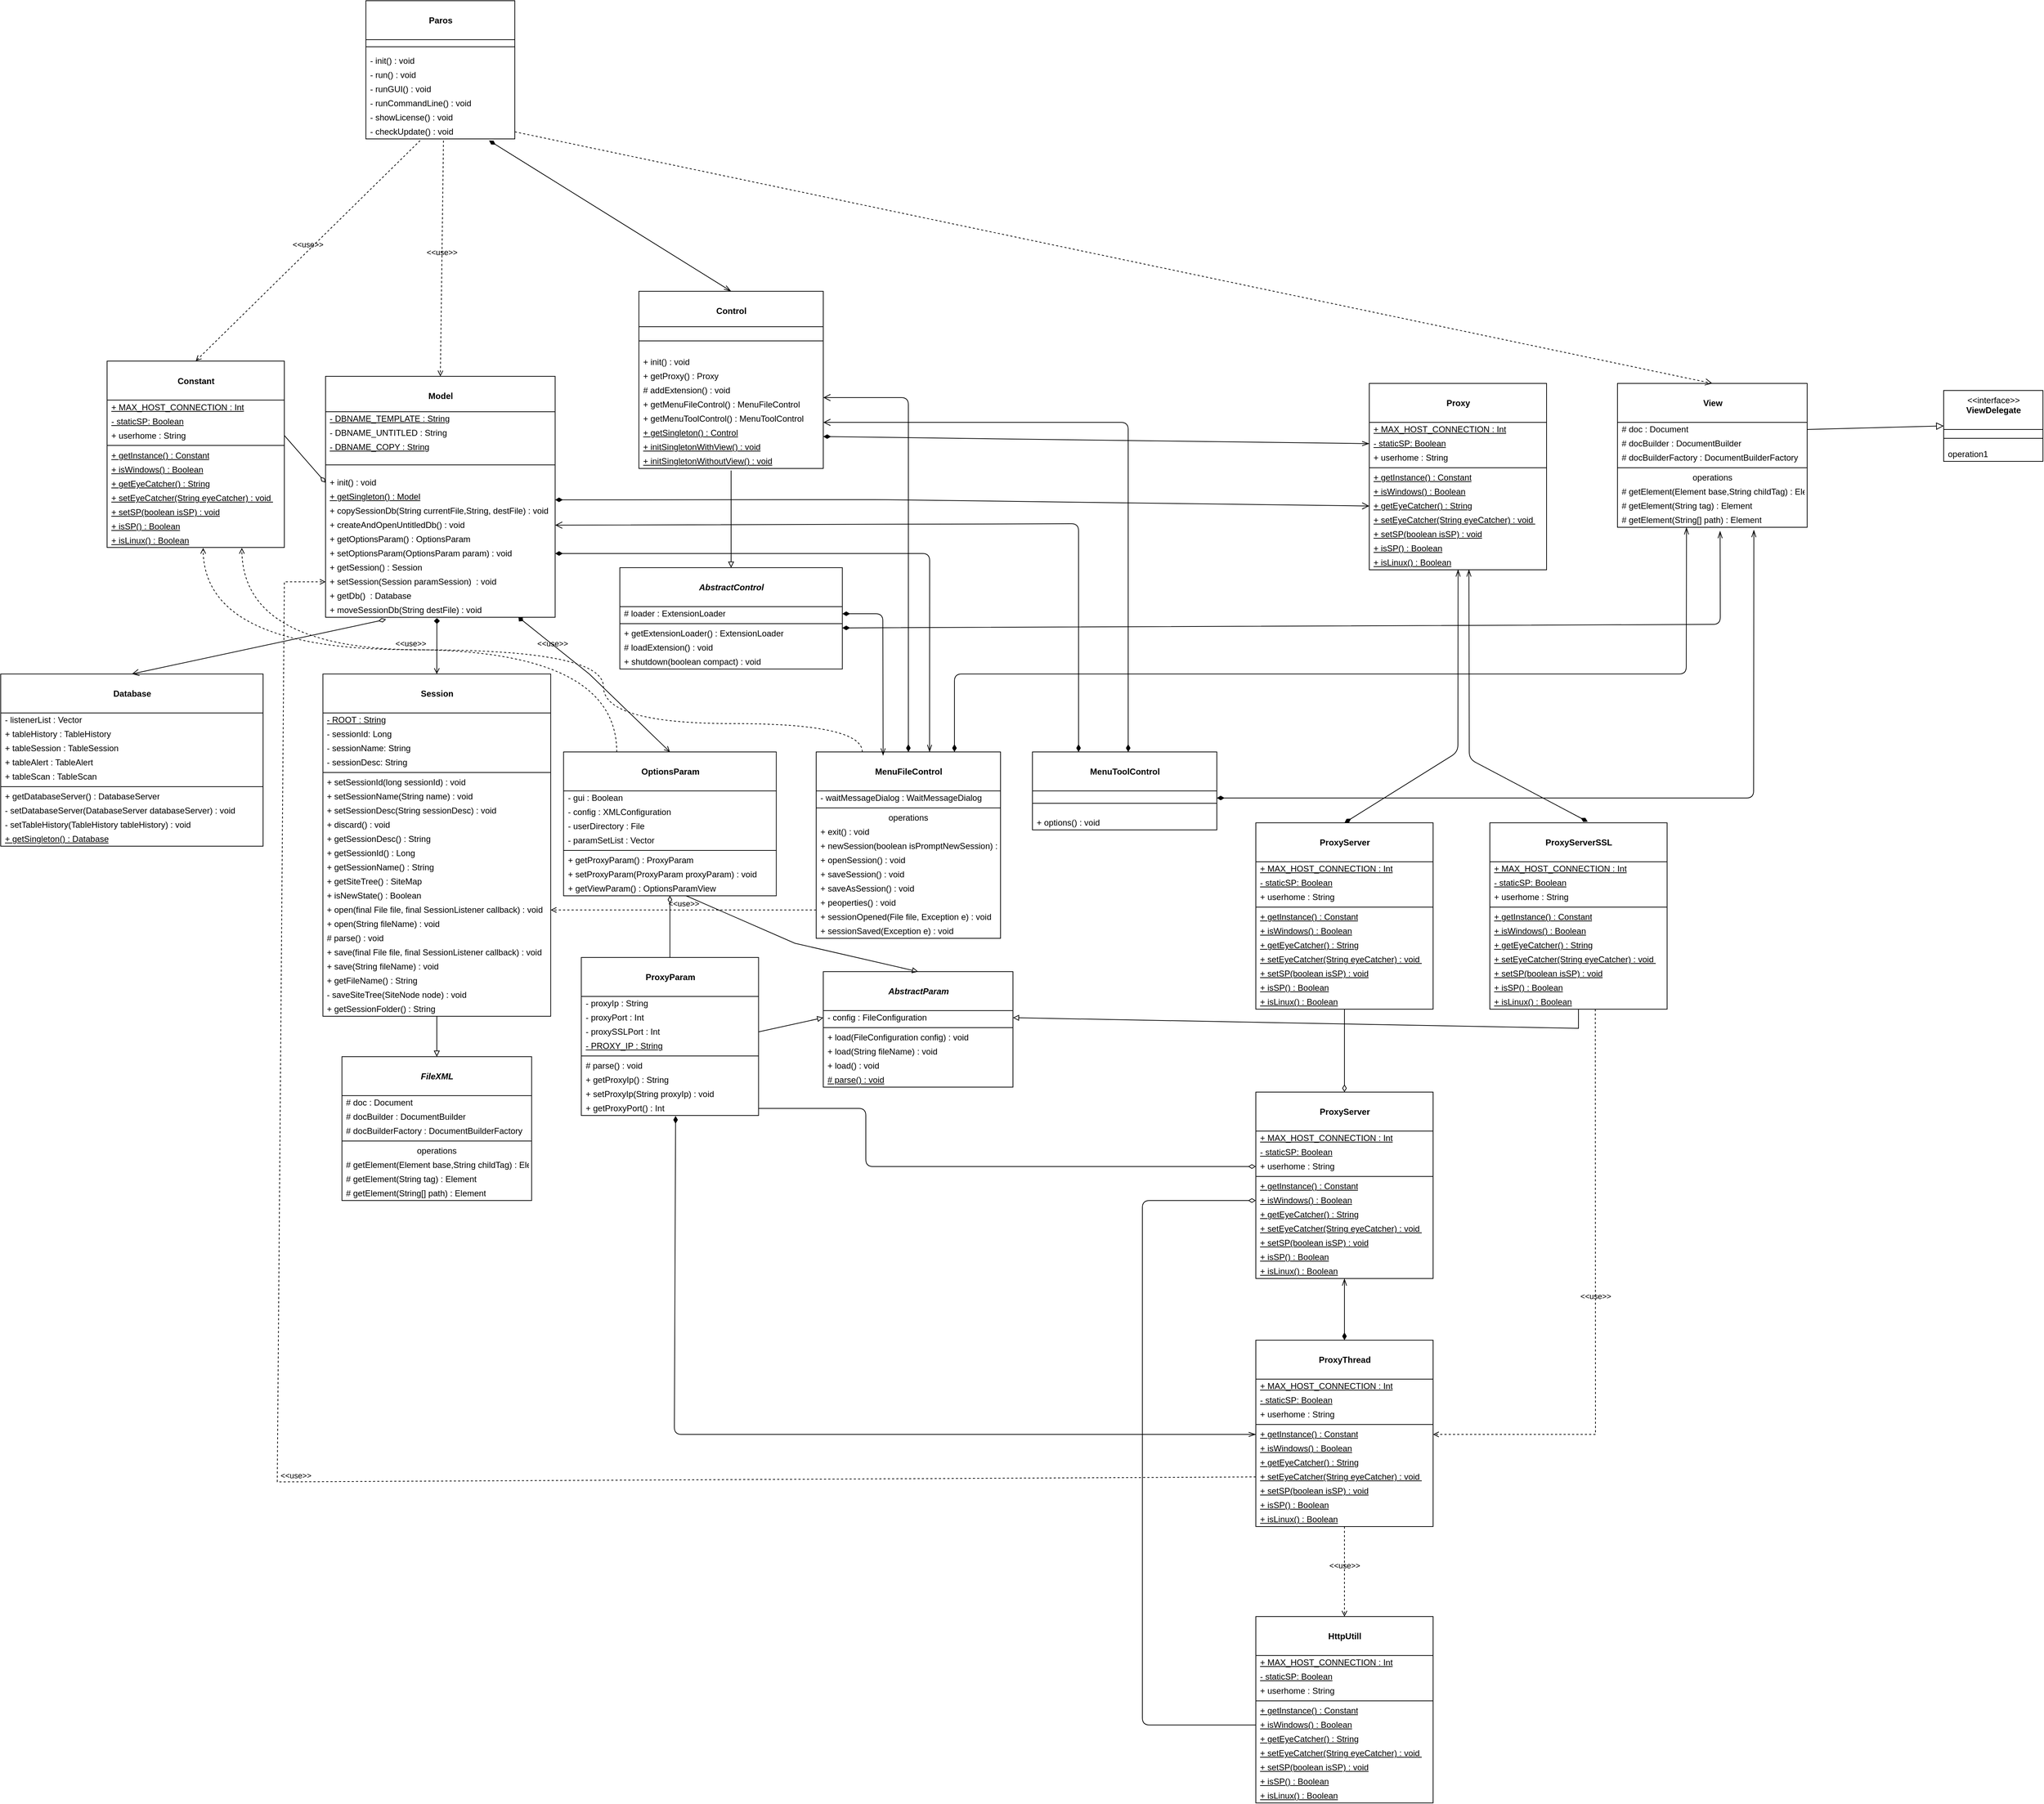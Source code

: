<mxfile version="15.2.9" type="github">
  <diagram id="X_W6TGiwsRrNaloFk6JN" name="Page-1">
    <mxGraphModel dx="2333" dy="1927" grid="1" gridSize="10" guides="1" tooltips="1" connect="1" arrows="1" fold="1" page="1" pageScale="1" pageWidth="850" pageHeight="1100" math="0" shadow="0">
      <root>
        <mxCell id="0" />
        <mxCell id="1" parent="0" />
        <mxCell id="o_ZEjyR7fAlV7eXYk-cl-1" value="&lt;b&gt;&lt;br&gt;Paros&lt;/b&gt;" style="swimlane;fontStyle=0;align=center;verticalAlign=top;childLayout=stackLayout;horizontal=1;startSize=55;horizontalStack=0;resizeParent=1;resizeParentMax=0;resizeLast=0;collapsible=0;marginBottom=0;html=1;" parent="1" vertex="1">
          <mxGeometry x="-275.01" y="-1030" width="210" height="195" as="geometry" />
        </mxCell>
        <mxCell id="o_ZEjyR7fAlV7eXYk-cl-6" value="" style="line;strokeWidth=1;fillColor=none;align=left;verticalAlign=middle;spacingTop=-1;spacingLeft=3;spacingRight=3;rotatable=0;labelPosition=right;points=[];portConstraint=eastwest;" parent="o_ZEjyR7fAlV7eXYk-cl-1" vertex="1">
          <mxGeometry y="55" width="210" height="20" as="geometry" />
        </mxCell>
        <mxCell id="o_ZEjyR7fAlV7eXYk-cl-8" value="- init() : void" style="text;html=1;strokeColor=none;fillColor=none;align=left;verticalAlign=middle;spacingLeft=4;spacingRight=4;overflow=hidden;rotatable=0;points=[[0,0.5],[1,0.5]];portConstraint=eastwest;" parent="o_ZEjyR7fAlV7eXYk-cl-1" vertex="1">
          <mxGeometry y="75" width="210" height="20" as="geometry" />
        </mxCell>
        <mxCell id="o_ZEjyR7fAlV7eXYk-cl-15" value="- run() : void" style="text;html=1;strokeColor=none;fillColor=none;align=left;verticalAlign=middle;spacingLeft=4;spacingRight=4;overflow=hidden;rotatable=0;points=[[0,0.5],[1,0.5]];portConstraint=eastwest;" parent="o_ZEjyR7fAlV7eXYk-cl-1" vertex="1">
          <mxGeometry y="95" width="210" height="20" as="geometry" />
        </mxCell>
        <mxCell id="o_ZEjyR7fAlV7eXYk-cl-16" value="- runGUI() : void" style="text;html=1;strokeColor=none;fillColor=none;align=left;verticalAlign=middle;spacingLeft=4;spacingRight=4;overflow=hidden;rotatable=0;points=[[0,0.5],[1,0.5]];portConstraint=eastwest;" parent="o_ZEjyR7fAlV7eXYk-cl-1" vertex="1">
          <mxGeometry y="115" width="210" height="20" as="geometry" />
        </mxCell>
        <mxCell id="o_ZEjyR7fAlV7eXYk-cl-17" value="- runCommandLine() : void" style="text;html=1;strokeColor=none;fillColor=none;align=left;verticalAlign=middle;spacingLeft=4;spacingRight=4;overflow=hidden;rotatable=0;points=[[0,0.5],[1,0.5]];portConstraint=eastwest;" parent="o_ZEjyR7fAlV7eXYk-cl-1" vertex="1">
          <mxGeometry y="135" width="210" height="20" as="geometry" />
        </mxCell>
        <mxCell id="o_ZEjyR7fAlV7eXYk-cl-87" value="- showLicense() : void&amp;nbsp;" style="text;html=1;strokeColor=none;fillColor=none;align=left;verticalAlign=middle;spacingLeft=4;spacingRight=4;overflow=hidden;rotatable=0;points=[[0,0.5],[1,0.5]];portConstraint=eastwest;" parent="o_ZEjyR7fAlV7eXYk-cl-1" vertex="1">
          <mxGeometry y="155" width="210" height="20" as="geometry" />
        </mxCell>
        <mxCell id="o_ZEjyR7fAlV7eXYk-cl-88" value="- checkUpdate() : void" style="text;html=1;strokeColor=none;fillColor=none;align=left;verticalAlign=middle;spacingLeft=4;spacingRight=4;overflow=hidden;rotatable=0;points=[[0,0.5],[1,0.5]];portConstraint=eastwest;" parent="o_ZEjyR7fAlV7eXYk-cl-1" vertex="1">
          <mxGeometry y="175" width="210" height="20" as="geometry" />
        </mxCell>
        <mxCell id="o_ZEjyR7fAlV7eXYk-cl-29" value="&lt;br&gt;&lt;b&gt;Constant&lt;/b&gt;" style="swimlane;fontStyle=0;align=center;verticalAlign=top;childLayout=stackLayout;horizontal=1;startSize=55;horizontalStack=0;resizeParent=1;resizeParentMax=0;resizeLast=0;collapsible=0;marginBottom=0;html=1;" parent="1" vertex="1">
          <mxGeometry x="-640" y="-521.5" width="250" height="263" as="geometry" />
        </mxCell>
        <mxCell id="o_ZEjyR7fAlV7eXYk-cl-90" value="&lt;u&gt;+ MAX_HOST_CONNECTION : Int&lt;/u&gt;" style="text;html=1;strokeColor=none;fillColor=none;align=left;verticalAlign=middle;spacingLeft=4;spacingRight=4;overflow=hidden;rotatable=0;points=[[0,0.5],[1,0.5]];portConstraint=eastwest;" parent="o_ZEjyR7fAlV7eXYk-cl-29" vertex="1">
          <mxGeometry y="55" width="250" height="20" as="geometry" />
        </mxCell>
        <mxCell id="o_ZEjyR7fAlV7eXYk-cl-89" value="&lt;u&gt;- staticSP: Boolean&lt;/u&gt;" style="text;html=1;strokeColor=none;fillColor=none;align=left;verticalAlign=middle;spacingLeft=4;spacingRight=4;overflow=hidden;rotatable=0;points=[[0,0.5],[1,0.5]];portConstraint=eastwest;" parent="o_ZEjyR7fAlV7eXYk-cl-29" vertex="1">
          <mxGeometry y="75" width="250" height="20" as="geometry" />
        </mxCell>
        <mxCell id="o_ZEjyR7fAlV7eXYk-cl-86" value="+ userhome : String" style="text;html=1;strokeColor=none;fillColor=none;align=left;verticalAlign=middle;spacingLeft=4;spacingRight=4;overflow=hidden;rotatable=0;points=[[0,0.5],[1,0.5]];portConstraint=eastwest;" parent="o_ZEjyR7fAlV7eXYk-cl-29" vertex="1">
          <mxGeometry y="95" width="250" height="20" as="geometry" />
        </mxCell>
        <mxCell id="o_ZEjyR7fAlV7eXYk-cl-34" value="" style="line;strokeWidth=1;fillColor=none;align=left;verticalAlign=middle;spacingTop=-1;spacingLeft=3;spacingRight=3;rotatable=0;labelPosition=right;points=[];portConstraint=eastwest;" parent="o_ZEjyR7fAlV7eXYk-cl-29" vertex="1">
          <mxGeometry y="115" width="250" height="8" as="geometry" />
        </mxCell>
        <mxCell id="o_ZEjyR7fAlV7eXYk-cl-36" value="&lt;u&gt;+ getInstance() : Constant&lt;/u&gt;" style="text;html=1;strokeColor=none;fillColor=none;align=left;verticalAlign=middle;spacingLeft=4;spacingRight=4;overflow=hidden;rotatable=0;points=[[0,0.5],[1,0.5]];portConstraint=eastwest;" parent="o_ZEjyR7fAlV7eXYk-cl-29" vertex="1">
          <mxGeometry y="123" width="250" height="20" as="geometry" />
        </mxCell>
        <mxCell id="o_ZEjyR7fAlV7eXYk-cl-49" value="&lt;u&gt;+ isWindows() : Boolean&lt;/u&gt;" style="text;html=1;strokeColor=none;fillColor=none;align=left;verticalAlign=middle;spacingLeft=4;spacingRight=4;overflow=hidden;rotatable=0;points=[[0,0.5],[1,0.5]];portConstraint=eastwest;" parent="o_ZEjyR7fAlV7eXYk-cl-29" vertex="1">
          <mxGeometry y="143" width="250" height="20" as="geometry" />
        </mxCell>
        <mxCell id="o_ZEjyR7fAlV7eXYk-cl-91" value="&lt;u&gt;+ getEyeCatcher() : String&lt;/u&gt;" style="text;html=1;strokeColor=none;fillColor=none;align=left;verticalAlign=middle;spacingLeft=4;spacingRight=4;overflow=hidden;rotatable=0;points=[[0,0.5],[1,0.5]];portConstraint=eastwest;" parent="o_ZEjyR7fAlV7eXYk-cl-29" vertex="1">
          <mxGeometry y="163" width="250" height="20" as="geometry" />
        </mxCell>
        <mxCell id="o_ZEjyR7fAlV7eXYk-cl-92" value="&lt;u&gt;+ setEyeCatcher(String eyeCatcher) :&amp;nbsp;&lt;/u&gt;&lt;u&gt;void&amp;nbsp;&lt;/u&gt;" style="text;html=1;strokeColor=none;fillColor=none;align=left;verticalAlign=middle;spacingLeft=4;spacingRight=4;overflow=hidden;rotatable=0;points=[[0,0.5],[1,0.5]];portConstraint=eastwest;" parent="o_ZEjyR7fAlV7eXYk-cl-29" vertex="1">
          <mxGeometry y="183" width="250" height="20" as="geometry" />
        </mxCell>
        <mxCell id="o_ZEjyR7fAlV7eXYk-cl-93" value="&lt;u&gt;+ setSP(boolean isSP) :&amp;nbsp;&lt;/u&gt;&lt;u&gt;void&lt;/u&gt;" style="text;html=1;strokeColor=none;fillColor=none;align=left;verticalAlign=middle;spacingLeft=4;spacingRight=4;overflow=hidden;rotatable=0;points=[[0,0.5],[1,0.5]];portConstraint=eastwest;" parent="o_ZEjyR7fAlV7eXYk-cl-29" vertex="1">
          <mxGeometry y="203" width="250" height="20" as="geometry" />
        </mxCell>
        <mxCell id="o_ZEjyR7fAlV7eXYk-cl-94" value="&lt;u&gt;+ isSP() : Boolean&lt;/u&gt;" style="text;html=1;strokeColor=none;fillColor=none;align=left;verticalAlign=middle;spacingLeft=4;spacingRight=4;overflow=hidden;rotatable=0;points=[[0,0.5],[1,0.5]];portConstraint=eastwest;" parent="o_ZEjyR7fAlV7eXYk-cl-29" vertex="1">
          <mxGeometry y="223" width="250" height="20" as="geometry" />
        </mxCell>
        <mxCell id="o_ZEjyR7fAlV7eXYk-cl-95" value="&lt;u&gt;+ isLinux() : Boolean&lt;/u&gt;" style="text;html=1;strokeColor=none;fillColor=none;align=left;verticalAlign=middle;spacingLeft=4;spacingRight=4;overflow=hidden;rotatable=0;points=[[0,0.5],[1,0.5]];portConstraint=eastwest;" parent="o_ZEjyR7fAlV7eXYk-cl-29" vertex="1">
          <mxGeometry y="243" width="250" height="20" as="geometry" />
        </mxCell>
        <mxCell id="o_ZEjyR7fAlV7eXYk-cl-37" value="&amp;lt;&amp;lt;use&amp;gt;&amp;gt;" style="endArrow=open;html=1;rounded=0;align=center;verticalAlign=bottom;dashed=1;endFill=0;labelBackgroundColor=none;exitX=0.364;exitY=1.12;exitDx=0;exitDy=0;exitPerimeter=0;entryX=0.5;entryY=0;entryDx=0;entryDy=0;" parent="1" source="o_ZEjyR7fAlV7eXYk-cl-88" target="o_ZEjyR7fAlV7eXYk-cl-29" edge="1">
          <mxGeometry relative="1" as="geometry">
            <mxPoint x="-190" y="-600" as="sourcePoint" />
            <mxPoint x="-100" y="-600" as="targetPoint" />
          </mxGeometry>
        </mxCell>
        <mxCell id="o_ZEjyR7fAlV7eXYk-cl-39" value="&lt;br&gt;&lt;b&gt;Model&lt;/b&gt;" style="swimlane;fontStyle=0;align=center;verticalAlign=top;childLayout=stackLayout;horizontal=1;startSize=50;horizontalStack=0;resizeParent=1;resizeParentMax=0;resizeLast=0;collapsible=0;marginBottom=0;html=1;" parent="1" vertex="1">
          <mxGeometry x="-331.88" y="-500" width="323.75" height="340" as="geometry" />
        </mxCell>
        <mxCell id="o_ZEjyR7fAlV7eXYk-cl-98" value="&lt;u&gt;- DBNAME_TEMPLATE : String&lt;/u&gt;" style="text;html=1;strokeColor=none;fillColor=none;align=left;verticalAlign=middle;spacingLeft=4;spacingRight=4;overflow=hidden;rotatable=0;points=[[0,0.5],[1,0.5]];portConstraint=eastwest;" parent="o_ZEjyR7fAlV7eXYk-cl-39" vertex="1">
          <mxGeometry y="50" width="323.75" height="20" as="geometry" />
        </mxCell>
        <mxCell id="o_ZEjyR7fAlV7eXYk-cl-97" value="- DBNAME_UNTITLED : String" style="text;html=1;strokeColor=none;fillColor=none;align=left;verticalAlign=middle;spacingLeft=4;spacingRight=4;overflow=hidden;rotatable=0;points=[[0,0.5],[1,0.5]];portConstraint=eastwest;" parent="o_ZEjyR7fAlV7eXYk-cl-39" vertex="1">
          <mxGeometry y="70" width="323.75" height="20" as="geometry" />
        </mxCell>
        <mxCell id="o_ZEjyR7fAlV7eXYk-cl-99" value="&lt;u&gt;- DBNAME_COPY : String&lt;/u&gt;" style="text;html=1;strokeColor=none;fillColor=none;align=left;verticalAlign=middle;spacingLeft=4;spacingRight=4;overflow=hidden;rotatable=0;points=[[0,0.5],[1,0.5]];portConstraint=eastwest;" parent="o_ZEjyR7fAlV7eXYk-cl-39" vertex="1">
          <mxGeometry y="90" width="323.75" height="20" as="geometry" />
        </mxCell>
        <mxCell id="o_ZEjyR7fAlV7eXYk-cl-44" value="" style="line;strokeWidth=1;fillColor=none;align=left;verticalAlign=middle;spacingTop=-1;spacingLeft=3;spacingRight=3;rotatable=0;labelPosition=right;points=[];portConstraint=eastwest;" parent="o_ZEjyR7fAlV7eXYk-cl-39" vertex="1">
          <mxGeometry y="110" width="323.75" height="30" as="geometry" />
        </mxCell>
        <mxCell id="o_ZEjyR7fAlV7eXYk-cl-46" value="+ init() :&amp;nbsp;void" style="text;html=1;strokeColor=none;fillColor=none;align=left;verticalAlign=middle;spacingLeft=4;spacingRight=4;overflow=hidden;rotatable=0;points=[[0,0.5],[1,0.5]];portConstraint=eastwest;" parent="o_ZEjyR7fAlV7eXYk-cl-39" vertex="1">
          <mxGeometry y="140" width="323.75" height="20" as="geometry" />
        </mxCell>
        <mxCell id="o_ZEjyR7fAlV7eXYk-cl-50" value="&lt;u&gt;+ getSingleton() : Model&lt;/u&gt;" style="text;html=1;strokeColor=none;fillColor=none;align=left;verticalAlign=middle;spacingLeft=4;spacingRight=4;overflow=hidden;rotatable=0;points=[[0,0.5],[1,0.5]];portConstraint=eastwest;" parent="o_ZEjyR7fAlV7eXYk-cl-39" vertex="1">
          <mxGeometry y="160" width="323.75" height="20" as="geometry" />
        </mxCell>
        <mxCell id="o_ZEjyR7fAlV7eXYk-cl-51" value="+ copySessionDb(String currentFile,String, destFile) : void" style="text;html=1;strokeColor=none;fillColor=none;align=left;verticalAlign=middle;spacingLeft=4;spacingRight=4;overflow=hidden;rotatable=0;points=[[0,0.5],[1,0.5]];portConstraint=eastwest;" parent="o_ZEjyR7fAlV7eXYk-cl-39" vertex="1">
          <mxGeometry y="180" width="323.75" height="20" as="geometry" />
        </mxCell>
        <mxCell id="o_ZEjyR7fAlV7eXYk-cl-54" value="+ createAndOpenUntitledDb() : void&amp;nbsp;" style="text;html=1;strokeColor=none;fillColor=none;align=left;verticalAlign=middle;spacingLeft=4;spacingRight=4;overflow=hidden;rotatable=0;points=[[0,0.5],[1,0.5]];portConstraint=eastwest;" parent="o_ZEjyR7fAlV7eXYk-cl-39" vertex="1">
          <mxGeometry y="200" width="323.75" height="20" as="geometry" />
        </mxCell>
        <mxCell id="o_ZEjyR7fAlV7eXYk-cl-100" value="+ getOptionsParam() : OptionsParam" style="text;html=1;strokeColor=none;fillColor=none;align=left;verticalAlign=middle;spacingLeft=4;spacingRight=4;overflow=hidden;rotatable=0;points=[[0,0.5],[1,0.5]];portConstraint=eastwest;" parent="o_ZEjyR7fAlV7eXYk-cl-39" vertex="1">
          <mxGeometry y="220" width="323.75" height="20" as="geometry" />
        </mxCell>
        <mxCell id="o_ZEjyR7fAlV7eXYk-cl-101" value="+ setOptionsParam(OptionsParam param) : void&amp;nbsp;" style="text;html=1;strokeColor=none;fillColor=none;align=left;verticalAlign=middle;spacingLeft=4;spacingRight=4;overflow=hidden;rotatable=0;points=[[0,0.5],[1,0.5]];portConstraint=eastwest;" parent="o_ZEjyR7fAlV7eXYk-cl-39" vertex="1">
          <mxGeometry y="240" width="323.75" height="20" as="geometry" />
        </mxCell>
        <mxCell id="o_ZEjyR7fAlV7eXYk-cl-103" value="+ getSession() : Session" style="text;html=1;strokeColor=none;fillColor=none;align=left;verticalAlign=middle;spacingLeft=4;spacingRight=4;overflow=hidden;rotatable=0;points=[[0,0.5],[1,0.5]];portConstraint=eastwest;" parent="o_ZEjyR7fAlV7eXYk-cl-39" vertex="1">
          <mxGeometry y="260" width="323.75" height="20" as="geometry" />
        </mxCell>
        <mxCell id="o_ZEjyR7fAlV7eXYk-cl-104" value="+ setSession(Session paramSession)&amp;nbsp; : void" style="text;html=1;strokeColor=none;fillColor=none;align=left;verticalAlign=middle;spacingLeft=4;spacingRight=4;overflow=hidden;rotatable=0;points=[[0,0.5],[1,0.5]];portConstraint=eastwest;" parent="o_ZEjyR7fAlV7eXYk-cl-39" vertex="1">
          <mxGeometry y="280" width="323.75" height="20" as="geometry" />
        </mxCell>
        <mxCell id="o_ZEjyR7fAlV7eXYk-cl-105" value="+ getDb()&amp;nbsp; : Database" style="text;html=1;strokeColor=none;fillColor=none;align=left;verticalAlign=middle;spacingLeft=4;spacingRight=4;overflow=hidden;rotatable=0;points=[[0,0.5],[1,0.5]];portConstraint=eastwest;" parent="o_ZEjyR7fAlV7eXYk-cl-39" vertex="1">
          <mxGeometry y="300" width="323.75" height="20" as="geometry" />
        </mxCell>
        <mxCell id="o_ZEjyR7fAlV7eXYk-cl-106" value="+ moveSessionDb(String destFile) : void" style="text;html=1;strokeColor=none;fillColor=none;align=left;verticalAlign=middle;spacingLeft=4;spacingRight=4;overflow=hidden;rotatable=0;points=[[0,0.5],[1,0.5]];portConstraint=eastwest;" parent="o_ZEjyR7fAlV7eXYk-cl-39" vertex="1">
          <mxGeometry y="320" width="323.75" height="20" as="geometry" />
        </mxCell>
        <mxCell id="o_ZEjyR7fAlV7eXYk-cl-48" value="&amp;lt;&amp;lt;use&amp;gt;&amp;gt;" style="endArrow=open;html=1;rounded=0;align=center;verticalAlign=bottom;dashed=1;endFill=0;labelBackgroundColor=none;entryX=0.5;entryY=0;entryDx=0;entryDy=0;exitX=0.521;exitY=1.118;exitDx=0;exitDy=0;elbow=vertical;exitPerimeter=0;" parent="1" source="o_ZEjyR7fAlV7eXYk-cl-88" target="o_ZEjyR7fAlV7eXYk-cl-39" edge="1">
          <mxGeometry relative="1" as="geometry">
            <mxPoint x="-70" y="-710" as="sourcePoint" />
            <mxPoint x="160" y="-710" as="targetPoint" />
          </mxGeometry>
        </mxCell>
        <mxCell id="o_ZEjyR7fAlV7eXYk-cl-96" style="edgeStyle=none;rounded=0;orthogonalLoop=1;jettySize=auto;html=1;exitX=0.5;exitY=1;exitDx=0;exitDy=0;entryX=0.5;entryY=0;entryDx=0;entryDy=0;startArrow=none;startFill=0;endArrow=block;endFill=0;" parent="1" source="o_ZEjyR7fAlV7eXYk-cl-56" target="o_ZEjyR7fAlV7eXYk-cl-67" edge="1">
          <mxGeometry relative="1" as="geometry" />
        </mxCell>
        <mxCell id="o_ZEjyR7fAlV7eXYk-cl-56" value="&lt;br&gt;&lt;b&gt;Session&lt;/b&gt;&lt;br&gt;" style="swimlane;fontStyle=0;align=center;verticalAlign=top;childLayout=stackLayout;horizontal=1;startSize=55;horizontalStack=0;resizeParent=1;resizeParentMax=0;resizeLast=0;collapsible=0;marginBottom=0;html=1;" parent="1" vertex="1">
          <mxGeometry x="-335.63" y="-80" width="321.25" height="483" as="geometry" />
        </mxCell>
        <mxCell id="o_ZEjyR7fAlV7eXYk-cl-58" value="&lt;u&gt;- ROOT : String&lt;/u&gt;" style="text;html=1;strokeColor=none;fillColor=none;align=left;verticalAlign=middle;spacingLeft=4;spacingRight=4;overflow=hidden;rotatable=0;points=[[0,0.5],[1,0.5]];portConstraint=eastwest;" parent="o_ZEjyR7fAlV7eXYk-cl-56" vertex="1">
          <mxGeometry y="55" width="321.25" height="20" as="geometry" />
        </mxCell>
        <mxCell id="o_ZEjyR7fAlV7eXYk-cl-108" value="- sessionId: Long" style="text;html=1;strokeColor=none;fillColor=none;align=left;verticalAlign=middle;spacingLeft=4;spacingRight=4;overflow=hidden;rotatable=0;points=[[0,0.5],[1,0.5]];portConstraint=eastwest;" parent="o_ZEjyR7fAlV7eXYk-cl-56" vertex="1">
          <mxGeometry y="75" width="321.25" height="20" as="geometry" />
        </mxCell>
        <mxCell id="o_ZEjyR7fAlV7eXYk-cl-109" value="- sessionName: String" style="text;html=1;strokeColor=none;fillColor=none;align=left;verticalAlign=middle;spacingLeft=4;spacingRight=4;overflow=hidden;rotatable=0;points=[[0,0.5],[1,0.5]];portConstraint=eastwest;" parent="o_ZEjyR7fAlV7eXYk-cl-56" vertex="1">
          <mxGeometry y="95" width="321.25" height="20" as="geometry" />
        </mxCell>
        <mxCell id="o_ZEjyR7fAlV7eXYk-cl-110" value="- sessionDesc: String" style="text;html=1;strokeColor=none;fillColor=none;align=left;verticalAlign=middle;spacingLeft=4;spacingRight=4;overflow=hidden;rotatable=0;points=[[0,0.5],[1,0.5]];portConstraint=eastwest;" parent="o_ZEjyR7fAlV7eXYk-cl-56" vertex="1">
          <mxGeometry y="115" width="321.25" height="20" as="geometry" />
        </mxCell>
        <mxCell id="o_ZEjyR7fAlV7eXYk-cl-61" value="" style="line;strokeWidth=1;fillColor=none;align=left;verticalAlign=middle;spacingTop=-1;spacingLeft=3;spacingRight=3;rotatable=0;labelPosition=right;points=[];portConstraint=eastwest;" parent="o_ZEjyR7fAlV7eXYk-cl-56" vertex="1">
          <mxGeometry y="135" width="321.25" height="8" as="geometry" />
        </mxCell>
        <mxCell id="o_ZEjyR7fAlV7eXYk-cl-63" value="+ setSessionId(long sessionId) : void" style="text;html=1;strokeColor=none;fillColor=none;align=left;verticalAlign=middle;spacingLeft=4;spacingRight=4;overflow=hidden;rotatable=0;points=[[0,0.5],[1,0.5]];portConstraint=eastwest;" parent="o_ZEjyR7fAlV7eXYk-cl-56" vertex="1">
          <mxGeometry y="143" width="321.25" height="20" as="geometry" />
        </mxCell>
        <mxCell id="o_ZEjyR7fAlV7eXYk-cl-111" value="+ setSessionName(String name) : void" style="text;html=1;strokeColor=none;fillColor=none;align=left;verticalAlign=middle;spacingLeft=4;spacingRight=4;overflow=hidden;rotatable=0;points=[[0,0.5],[1,0.5]];portConstraint=eastwest;" parent="o_ZEjyR7fAlV7eXYk-cl-56" vertex="1">
          <mxGeometry y="163" width="321.25" height="20" as="geometry" />
        </mxCell>
        <mxCell id="o_ZEjyR7fAlV7eXYk-cl-112" value="+ setSessionDesc(String sessionDesc) : void&amp;nbsp;" style="text;html=1;strokeColor=none;fillColor=none;align=left;verticalAlign=middle;spacingLeft=4;spacingRight=4;overflow=hidden;rotatable=0;points=[[0,0.5],[1,0.5]];portConstraint=eastwest;" parent="o_ZEjyR7fAlV7eXYk-cl-56" vertex="1">
          <mxGeometry y="183" width="321.25" height="20" as="geometry" />
        </mxCell>
        <mxCell id="o_ZEjyR7fAlV7eXYk-cl-113" value="+ discard() : void&amp;nbsp;" style="text;html=1;strokeColor=none;fillColor=none;align=left;verticalAlign=middle;spacingLeft=4;spacingRight=4;overflow=hidden;rotatable=0;points=[[0,0.5],[1,0.5]];portConstraint=eastwest;" parent="o_ZEjyR7fAlV7eXYk-cl-56" vertex="1">
          <mxGeometry y="203" width="321.25" height="20" as="geometry" />
        </mxCell>
        <mxCell id="o_ZEjyR7fAlV7eXYk-cl-115" value="+ getSessionDesc() : String" style="text;html=1;strokeColor=none;fillColor=none;align=left;verticalAlign=middle;spacingLeft=4;spacingRight=4;overflow=hidden;rotatable=0;points=[[0,0.5],[1,0.5]];portConstraint=eastwest;" parent="o_ZEjyR7fAlV7eXYk-cl-56" vertex="1">
          <mxGeometry y="223" width="321.25" height="20" as="geometry" />
        </mxCell>
        <mxCell id="o_ZEjyR7fAlV7eXYk-cl-116" value="+ getSessionId() : Long" style="text;html=1;strokeColor=none;fillColor=none;align=left;verticalAlign=middle;spacingLeft=4;spacingRight=4;overflow=hidden;rotatable=0;points=[[0,0.5],[1,0.5]];portConstraint=eastwest;" parent="o_ZEjyR7fAlV7eXYk-cl-56" vertex="1">
          <mxGeometry y="243" width="321.25" height="20" as="geometry" />
        </mxCell>
        <mxCell id="o_ZEjyR7fAlV7eXYk-cl-117" value="+ getSessionName() : String" style="text;html=1;strokeColor=none;fillColor=none;align=left;verticalAlign=middle;spacingLeft=4;spacingRight=4;overflow=hidden;rotatable=0;points=[[0,0.5],[1,0.5]];portConstraint=eastwest;" parent="o_ZEjyR7fAlV7eXYk-cl-56" vertex="1">
          <mxGeometry y="263" width="321.25" height="20" as="geometry" />
        </mxCell>
        <mxCell id="o_ZEjyR7fAlV7eXYk-cl-118" value="+ getSiteTree() : SiteMap" style="text;html=1;strokeColor=none;fillColor=none;align=left;verticalAlign=middle;spacingLeft=4;spacingRight=4;overflow=hidden;rotatable=0;points=[[0,0.5],[1,0.5]];portConstraint=eastwest;" parent="o_ZEjyR7fAlV7eXYk-cl-56" vertex="1">
          <mxGeometry y="283" width="321.25" height="20" as="geometry" />
        </mxCell>
        <mxCell id="o_ZEjyR7fAlV7eXYk-cl-119" value="+ isNewState() : Boolean" style="text;html=1;strokeColor=none;fillColor=none;align=left;verticalAlign=middle;spacingLeft=4;spacingRight=4;overflow=hidden;rotatable=0;points=[[0,0.5],[1,0.5]];portConstraint=eastwest;" parent="o_ZEjyR7fAlV7eXYk-cl-56" vertex="1">
          <mxGeometry y="303" width="321.25" height="20" as="geometry" />
        </mxCell>
        <mxCell id="o_ZEjyR7fAlV7eXYk-cl-120" value="+ open(final File file, final SessionListener callback) : void" style="text;html=1;strokeColor=none;fillColor=none;align=left;verticalAlign=middle;spacingLeft=4;spacingRight=4;overflow=hidden;rotatable=0;points=[[0,0.5],[1,0.5]];portConstraint=eastwest;" parent="o_ZEjyR7fAlV7eXYk-cl-56" vertex="1">
          <mxGeometry y="323" width="321.25" height="20" as="geometry" />
        </mxCell>
        <mxCell id="o_ZEjyR7fAlV7eXYk-cl-121" value="+ open(String fileName) : void" style="text;html=1;strokeColor=none;fillColor=none;align=left;verticalAlign=middle;spacingLeft=4;spacingRight=4;overflow=hidden;rotatable=0;points=[[0,0.5],[1,0.5]];portConstraint=eastwest;" parent="o_ZEjyR7fAlV7eXYk-cl-56" vertex="1">
          <mxGeometry y="343" width="321.25" height="20" as="geometry" />
        </mxCell>
        <mxCell id="o_ZEjyR7fAlV7eXYk-cl-122" value="# parse() : void" style="text;html=1;strokeColor=none;fillColor=none;align=left;verticalAlign=middle;spacingLeft=4;spacingRight=4;overflow=hidden;rotatable=0;points=[[0,0.5],[1,0.5]];portConstraint=eastwest;" parent="o_ZEjyR7fAlV7eXYk-cl-56" vertex="1">
          <mxGeometry y="363" width="321.25" height="20" as="geometry" />
        </mxCell>
        <mxCell id="o_ZEjyR7fAlV7eXYk-cl-123" value="+ save(final File file, final SessionListener callback) : void" style="text;html=1;strokeColor=none;fillColor=none;align=left;verticalAlign=middle;spacingLeft=4;spacingRight=4;overflow=hidden;rotatable=0;points=[[0,0.5],[1,0.5]];portConstraint=eastwest;" parent="o_ZEjyR7fAlV7eXYk-cl-56" vertex="1">
          <mxGeometry y="383" width="321.25" height="20" as="geometry" />
        </mxCell>
        <mxCell id="o_ZEjyR7fAlV7eXYk-cl-124" value="+ save(String fileName) : void" style="text;html=1;strokeColor=none;fillColor=none;align=left;verticalAlign=middle;spacingLeft=4;spacingRight=4;overflow=hidden;rotatable=0;points=[[0,0.5],[1,0.5]];portConstraint=eastwest;" parent="o_ZEjyR7fAlV7eXYk-cl-56" vertex="1">
          <mxGeometry y="403" width="321.25" height="20" as="geometry" />
        </mxCell>
        <mxCell id="o_ZEjyR7fAlV7eXYk-cl-125" value="+ getFileName() : String" style="text;html=1;strokeColor=none;fillColor=none;align=left;verticalAlign=middle;spacingLeft=4;spacingRight=4;overflow=hidden;rotatable=0;points=[[0,0.5],[1,0.5]];portConstraint=eastwest;" parent="o_ZEjyR7fAlV7eXYk-cl-56" vertex="1">
          <mxGeometry y="423" width="321.25" height="20" as="geometry" />
        </mxCell>
        <mxCell id="o_ZEjyR7fAlV7eXYk-cl-126" value="- saveSiteTree(SiteNode node) : void" style="text;html=1;strokeColor=none;fillColor=none;align=left;verticalAlign=middle;spacingLeft=4;spacingRight=4;overflow=hidden;rotatable=0;points=[[0,0.5],[1,0.5]];portConstraint=eastwest;" parent="o_ZEjyR7fAlV7eXYk-cl-56" vertex="1">
          <mxGeometry y="443" width="321.25" height="20" as="geometry" />
        </mxCell>
        <mxCell id="o_ZEjyR7fAlV7eXYk-cl-128" value="+ getSessionFolder() : String" style="text;html=1;strokeColor=none;fillColor=none;align=left;verticalAlign=middle;spacingLeft=4;spacingRight=4;overflow=hidden;rotatable=0;points=[[0,0.5],[1,0.5]];portConstraint=eastwest;" parent="o_ZEjyR7fAlV7eXYk-cl-56" vertex="1">
          <mxGeometry y="463" width="321.25" height="20" as="geometry" />
        </mxCell>
        <mxCell id="o_ZEjyR7fAlV7eXYk-cl-66" style="rounded=0;orthogonalLoop=1;jettySize=auto;html=1;startArrow=diamond;startFill=1;endArrow=open;endFill=0;entryX=0.5;entryY=0;entryDx=0;entryDy=0;exitX=0.485;exitY=1.05;exitDx=0;exitDy=0;exitPerimeter=0;" parent="1" source="o_ZEjyR7fAlV7eXYk-cl-106" target="o_ZEjyR7fAlV7eXYk-cl-56" edge="1">
          <mxGeometry relative="1" as="geometry">
            <mxPoint x="-160" y="20" as="sourcePoint" />
            <mxPoint x="-170" y="-210" as="targetPoint" />
          </mxGeometry>
        </mxCell>
        <mxCell id="o_ZEjyR7fAlV7eXYk-cl-67" value="&lt;br&gt;&lt;b&gt;&lt;i&gt;FileXML&lt;/i&gt;&lt;/b&gt;&lt;br&gt;" style="swimlane;fontStyle=0;align=center;verticalAlign=top;childLayout=stackLayout;horizontal=1;startSize=55;horizontalStack=0;resizeParent=1;resizeParentMax=0;resizeLast=0;collapsible=0;marginBottom=0;html=1;" parent="1" vertex="1">
          <mxGeometry x="-308.76" y="460" width="267.51" height="203" as="geometry" />
        </mxCell>
        <mxCell id="o_ZEjyR7fAlV7eXYk-cl-69" value="# doc : Document" style="text;html=1;strokeColor=none;fillColor=none;align=left;verticalAlign=middle;spacingLeft=4;spacingRight=4;overflow=hidden;rotatable=0;points=[[0,0.5],[1,0.5]];portConstraint=eastwest;" parent="o_ZEjyR7fAlV7eXYk-cl-67" vertex="1">
          <mxGeometry y="55" width="267.51" height="20" as="geometry" />
        </mxCell>
        <mxCell id="tjoelAXgkZsHSCUORQ4p-1" value="# docBuilder : DocumentBuilder" style="text;html=1;strokeColor=none;fillColor=none;align=left;verticalAlign=middle;spacingLeft=4;spacingRight=4;overflow=hidden;rotatable=0;points=[[0,0.5],[1,0.5]];portConstraint=eastwest;" vertex="1" parent="o_ZEjyR7fAlV7eXYk-cl-67">
          <mxGeometry y="75" width="267.51" height="20" as="geometry" />
        </mxCell>
        <mxCell id="tjoelAXgkZsHSCUORQ4p-2" value="# docBuilderFactory : DocumentBuilderFactory" style="text;html=1;strokeColor=none;fillColor=none;align=left;verticalAlign=middle;spacingLeft=4;spacingRight=4;overflow=hidden;rotatable=0;points=[[0,0.5],[1,0.5]];portConstraint=eastwest;" vertex="1" parent="o_ZEjyR7fAlV7eXYk-cl-67">
          <mxGeometry y="95" width="267.51" height="20" as="geometry" />
        </mxCell>
        <mxCell id="o_ZEjyR7fAlV7eXYk-cl-72" value="" style="line;strokeWidth=1;fillColor=none;align=left;verticalAlign=middle;spacingTop=-1;spacingLeft=3;spacingRight=3;rotatable=0;labelPosition=right;points=[];portConstraint=eastwest;" parent="o_ZEjyR7fAlV7eXYk-cl-67" vertex="1">
          <mxGeometry y="115" width="267.51" height="8" as="geometry" />
        </mxCell>
        <mxCell id="o_ZEjyR7fAlV7eXYk-cl-73" value="operations" style="text;html=1;strokeColor=none;fillColor=none;align=center;verticalAlign=middle;spacingLeft=4;spacingRight=4;overflow=hidden;rotatable=0;points=[[0,0.5],[1,0.5]];portConstraint=eastwest;" parent="o_ZEjyR7fAlV7eXYk-cl-67" vertex="1">
          <mxGeometry y="123" width="267.51" height="20" as="geometry" />
        </mxCell>
        <mxCell id="o_ZEjyR7fAlV7eXYk-cl-74" value="# getElement(Element base,String childTag) : Element" style="text;html=1;strokeColor=none;fillColor=none;align=left;verticalAlign=middle;spacingLeft=4;spacingRight=4;overflow=hidden;rotatable=0;points=[[0,0.5],[1,0.5]];portConstraint=eastwest;" parent="o_ZEjyR7fAlV7eXYk-cl-67" vertex="1">
          <mxGeometry y="143" width="267.51" height="20" as="geometry" />
        </mxCell>
        <mxCell id="tjoelAXgkZsHSCUORQ4p-3" value="# getElement(String tag) : Element" style="text;html=1;strokeColor=none;fillColor=none;align=left;verticalAlign=middle;spacingLeft=4;spacingRight=4;overflow=hidden;rotatable=0;points=[[0,0.5],[1,0.5]];portConstraint=eastwest;" vertex="1" parent="o_ZEjyR7fAlV7eXYk-cl-67">
          <mxGeometry y="163" width="267.51" height="20" as="geometry" />
        </mxCell>
        <mxCell id="tjoelAXgkZsHSCUORQ4p-4" value="# getElement(String[] path) : Element" style="text;html=1;strokeColor=none;fillColor=none;align=left;verticalAlign=middle;spacingLeft=4;spacingRight=4;overflow=hidden;rotatable=0;points=[[0,0.5],[1,0.5]];portConstraint=eastwest;" vertex="1" parent="o_ZEjyR7fAlV7eXYk-cl-67">
          <mxGeometry y="183" width="267.51" height="20" as="geometry" />
        </mxCell>
        <mxCell id="tjoelAXgkZsHSCUORQ4p-5" value="&lt;br&gt;&lt;b&gt;Control&lt;/b&gt;&lt;br&gt;" style="swimlane;fontStyle=0;align=center;verticalAlign=top;childLayout=stackLayout;horizontal=1;startSize=50;horizontalStack=0;resizeParent=1;resizeParentMax=0;resizeLast=0;collapsible=0;marginBottom=0;html=1;" vertex="1" parent="1">
          <mxGeometry x="110" y="-620" width="260" height="250" as="geometry" />
        </mxCell>
        <mxCell id="tjoelAXgkZsHSCUORQ4p-10" value="" style="line;strokeWidth=1;fillColor=none;align=left;verticalAlign=middle;spacingTop=-1;spacingLeft=3;spacingRight=3;rotatable=0;labelPosition=right;points=[];portConstraint=eastwest;" vertex="1" parent="tjoelAXgkZsHSCUORQ4p-5">
          <mxGeometry y="50" width="260" height="40" as="geometry" />
        </mxCell>
        <mxCell id="tjoelAXgkZsHSCUORQ4p-12" value="+ init() :&amp;nbsp;void" style="text;html=1;strokeColor=none;fillColor=none;align=left;verticalAlign=middle;spacingLeft=4;spacingRight=4;overflow=hidden;rotatable=0;points=[[0,0.5],[1,0.5]];portConstraint=eastwest;" vertex="1" parent="tjoelAXgkZsHSCUORQ4p-5">
          <mxGeometry y="90" width="260" height="20" as="geometry" />
        </mxCell>
        <mxCell id="tjoelAXgkZsHSCUORQ4p-222" value="+ getProxy() :&amp;nbsp;Proxy" style="text;html=1;strokeColor=none;fillColor=none;align=left;verticalAlign=middle;spacingLeft=4;spacingRight=4;overflow=hidden;rotatable=0;points=[[0,0.5],[1,0.5]];portConstraint=eastwest;" vertex="1" parent="tjoelAXgkZsHSCUORQ4p-5">
          <mxGeometry y="110" width="260" height="20" as="geometry" />
        </mxCell>
        <mxCell id="tjoelAXgkZsHSCUORQ4p-223" value="# addExtension() :&amp;nbsp;void" style="text;html=1;strokeColor=none;fillColor=none;align=left;verticalAlign=middle;spacingLeft=4;spacingRight=4;overflow=hidden;rotatable=0;points=[[0,0.5],[1,0.5]];portConstraint=eastwest;" vertex="1" parent="tjoelAXgkZsHSCUORQ4p-5">
          <mxGeometry y="130" width="260" height="20" as="geometry" />
        </mxCell>
        <mxCell id="tjoelAXgkZsHSCUORQ4p-224" value="+ get&lt;span style=&quot;text-align: center&quot;&gt;MenuFileControl&lt;/span&gt;() :&amp;nbsp;&lt;span style=&quot;text-align: center&quot;&gt;MenuFileControl&lt;/span&gt;" style="text;html=1;strokeColor=none;fillColor=none;align=left;verticalAlign=middle;spacingLeft=4;spacingRight=4;overflow=hidden;rotatable=0;points=[[0,0.5],[1,0.5]];portConstraint=eastwest;" vertex="1" parent="tjoelAXgkZsHSCUORQ4p-5">
          <mxGeometry y="150" width="260" height="20" as="geometry" />
        </mxCell>
        <mxCell id="tjoelAXgkZsHSCUORQ4p-225" value="+ get&lt;span style=&quot;text-align: center&quot;&gt;MenuToolControl&lt;/span&gt;() :&amp;nbsp;&lt;span style=&quot;text-align: center&quot;&gt;MenuToolControl&lt;/span&gt;" style="text;html=1;strokeColor=none;fillColor=none;align=left;verticalAlign=middle;spacingLeft=4;spacingRight=4;overflow=hidden;rotatable=0;points=[[0,0.5],[1,0.5]];portConstraint=eastwest;" vertex="1" parent="tjoelAXgkZsHSCUORQ4p-5">
          <mxGeometry y="170" width="260" height="20" as="geometry" />
        </mxCell>
        <mxCell id="tjoelAXgkZsHSCUORQ4p-227" value="&lt;u&gt;+ get&lt;span style=&quot;text-align: center&quot;&gt;Singleton&lt;/span&gt;() :&amp;nbsp;&lt;span style=&quot;text-align: center&quot;&gt;Control&lt;/span&gt;&lt;/u&gt;" style="text;html=1;strokeColor=none;fillColor=none;align=left;verticalAlign=middle;spacingLeft=4;spacingRight=4;overflow=hidden;rotatable=0;points=[[0,0.5],[1,0.5]];portConstraint=eastwest;" vertex="1" parent="tjoelAXgkZsHSCUORQ4p-5">
          <mxGeometry y="190" width="260" height="20" as="geometry" />
        </mxCell>
        <mxCell id="tjoelAXgkZsHSCUORQ4p-229" value="&lt;u&gt;+ initSingletonWithView() :&amp;nbsp;&lt;span style=&quot;text-align: center&quot;&gt;void&lt;/span&gt;&lt;/u&gt;" style="text;html=1;strokeColor=none;fillColor=none;align=left;verticalAlign=middle;spacingLeft=4;spacingRight=4;overflow=hidden;rotatable=0;points=[[0,0.5],[1,0.5]];portConstraint=eastwest;" vertex="1" parent="tjoelAXgkZsHSCUORQ4p-5">
          <mxGeometry y="210" width="260" height="20" as="geometry" />
        </mxCell>
        <mxCell id="tjoelAXgkZsHSCUORQ4p-230" value="&lt;u&gt;+&amp;nbsp;&lt;/u&gt;&lt;u&gt;initSingletonWithoutView&lt;/u&gt;&lt;u&gt;() :&amp;nbsp;&lt;span style=&quot;text-align: center&quot;&gt;void&lt;/span&gt;&lt;/u&gt;" style="text;html=1;strokeColor=none;fillColor=none;align=left;verticalAlign=middle;spacingLeft=4;spacingRight=4;overflow=hidden;rotatable=0;points=[[0,0.5],[1,0.5]];portConstraint=eastwest;" vertex="1" parent="tjoelAXgkZsHSCUORQ4p-5">
          <mxGeometry y="230" width="260" height="20" as="geometry" />
        </mxCell>
        <mxCell id="tjoelAXgkZsHSCUORQ4p-13" value="" style="endArrow=openThin;startArrow=diamondThin;endFill=0;startFill=1;html=1;verticalAlign=bottom;labelBackgroundColor=none;strokeWidth=1;startSize=8;endSize=8;entryX=0.5;entryY=0;entryDx=0;entryDy=0;exitX=0.827;exitY=1.114;exitDx=0;exitDy=0;exitPerimeter=0;" edge="1" parent="1" source="o_ZEjyR7fAlV7eXYk-cl-88" target="tjoelAXgkZsHSCUORQ4p-5">
          <mxGeometry width="160" relative="1" as="geometry">
            <mxPoint x="-120" y="-625" as="sourcePoint" />
            <mxPoint x="30" y="-625" as="targetPoint" />
          </mxGeometry>
        </mxCell>
        <mxCell id="tjoelAXgkZsHSCUORQ4p-22" value="&lt;br&gt;&lt;b&gt;&lt;i&gt;AbstractControl&lt;/i&gt;&lt;/b&gt;" style="swimlane;fontStyle=0;align=center;verticalAlign=top;childLayout=stackLayout;horizontal=1;startSize=55;horizontalStack=0;resizeParent=1;resizeParentMax=0;resizeLast=0;collapsible=0;marginBottom=0;html=1;" vertex="1" parent="1">
          <mxGeometry x="83.13" y="-230" width="313.75" height="143" as="geometry" />
        </mxCell>
        <mxCell id="tjoelAXgkZsHSCUORQ4p-23" value="# loader : ExtensionLoader" style="text;html=1;strokeColor=none;fillColor=none;align=left;verticalAlign=middle;spacingLeft=4;spacingRight=4;overflow=hidden;rotatable=0;points=[[0,0.5],[1,0.5]];portConstraint=eastwest;" vertex="1" parent="tjoelAXgkZsHSCUORQ4p-22">
          <mxGeometry y="55" width="313.75" height="20" as="geometry" />
        </mxCell>
        <mxCell id="tjoelAXgkZsHSCUORQ4p-26" value="" style="line;strokeWidth=1;fillColor=none;align=left;verticalAlign=middle;spacingTop=-1;spacingLeft=3;spacingRight=3;rotatable=0;labelPosition=right;points=[];portConstraint=eastwest;" vertex="1" parent="tjoelAXgkZsHSCUORQ4p-22">
          <mxGeometry y="75" width="313.75" height="8" as="geometry" />
        </mxCell>
        <mxCell id="tjoelAXgkZsHSCUORQ4p-28" value="+ getExtensionLoader() : ExtensionLoader" style="text;html=1;strokeColor=none;fillColor=none;align=left;verticalAlign=middle;spacingLeft=4;spacingRight=4;overflow=hidden;rotatable=0;points=[[0,0.5],[1,0.5]];portConstraint=eastwest;" vertex="1" parent="tjoelAXgkZsHSCUORQ4p-22">
          <mxGeometry y="83" width="313.75" height="20" as="geometry" />
        </mxCell>
        <mxCell id="tjoelAXgkZsHSCUORQ4p-29" value="# loadExtension() : void" style="text;html=1;strokeColor=none;fillColor=none;align=left;verticalAlign=middle;spacingLeft=4;spacingRight=4;overflow=hidden;rotatable=0;points=[[0,0.5],[1,0.5]];portConstraint=eastwest;" vertex="1" parent="tjoelAXgkZsHSCUORQ4p-22">
          <mxGeometry y="103" width="313.75" height="20" as="geometry" />
        </mxCell>
        <mxCell id="tjoelAXgkZsHSCUORQ4p-30" value="+ shutdown(boolean compact) : void" style="text;html=1;strokeColor=none;fillColor=none;align=left;verticalAlign=middle;spacingLeft=4;spacingRight=4;overflow=hidden;rotatable=0;points=[[0,0.5],[1,0.5]];portConstraint=eastwest;" vertex="1" parent="tjoelAXgkZsHSCUORQ4p-22">
          <mxGeometry y="123" width="313.75" height="20" as="geometry" />
        </mxCell>
        <mxCell id="tjoelAXgkZsHSCUORQ4p-214" style="edgeStyle=none;rounded=0;orthogonalLoop=1;jettySize=auto;html=1;entryX=1;entryY=0.5;entryDx=0;entryDy=0;startArrow=open;startFill=0;endArrow=diamondThin;endFill=1;" edge="1" parent="tjoelAXgkZsHSCUORQ4p-22" source="tjoelAXgkZsHSCUORQ4p-23" target="tjoelAXgkZsHSCUORQ4p-23">
          <mxGeometry relative="1" as="geometry" />
        </mxCell>
        <mxCell id="tjoelAXgkZsHSCUORQ4p-31" style="edgeStyle=none;rounded=0;orthogonalLoop=1;jettySize=auto;html=1;entryX=0.5;entryY=0;entryDx=0;entryDy=0;startArrow=none;startFill=0;endArrow=block;endFill=0;" edge="1" parent="1" target="tjoelAXgkZsHSCUORQ4p-22">
          <mxGeometry relative="1" as="geometry">
            <mxPoint x="240" y="-367" as="sourcePoint" />
            <mxPoint x="250.005" y="-260" as="targetPoint" />
          </mxGeometry>
        </mxCell>
        <mxCell id="tjoelAXgkZsHSCUORQ4p-32" value="&lt;br&gt;&lt;b&gt;Proxy&lt;/b&gt;" style="swimlane;fontStyle=0;align=center;verticalAlign=top;childLayout=stackLayout;horizontal=1;startSize=55;horizontalStack=0;resizeParent=1;resizeParentMax=0;resizeLast=0;collapsible=0;marginBottom=0;html=1;" vertex="1" parent="1">
          <mxGeometry x="1140" y="-490" width="250" height="263" as="geometry" />
        </mxCell>
        <mxCell id="tjoelAXgkZsHSCUORQ4p-33" value="&lt;u&gt;+ MAX_HOST_CONNECTION : Int&lt;/u&gt;" style="text;html=1;strokeColor=none;fillColor=none;align=left;verticalAlign=middle;spacingLeft=4;spacingRight=4;overflow=hidden;rotatable=0;points=[[0,0.5],[1,0.5]];portConstraint=eastwest;" vertex="1" parent="tjoelAXgkZsHSCUORQ4p-32">
          <mxGeometry y="55" width="250" height="20" as="geometry" />
        </mxCell>
        <mxCell id="tjoelAXgkZsHSCUORQ4p-34" value="&lt;u&gt;- staticSP: Boolean&lt;/u&gt;" style="text;html=1;strokeColor=none;fillColor=none;align=left;verticalAlign=middle;spacingLeft=4;spacingRight=4;overflow=hidden;rotatable=0;points=[[0,0.5],[1,0.5]];portConstraint=eastwest;" vertex="1" parent="tjoelAXgkZsHSCUORQ4p-32">
          <mxGeometry y="75" width="250" height="20" as="geometry" />
        </mxCell>
        <mxCell id="tjoelAXgkZsHSCUORQ4p-35" value="+ userhome : String" style="text;html=1;strokeColor=none;fillColor=none;align=left;verticalAlign=middle;spacingLeft=4;spacingRight=4;overflow=hidden;rotatable=0;points=[[0,0.5],[1,0.5]];portConstraint=eastwest;" vertex="1" parent="tjoelAXgkZsHSCUORQ4p-32">
          <mxGeometry y="95" width="250" height="20" as="geometry" />
        </mxCell>
        <mxCell id="tjoelAXgkZsHSCUORQ4p-36" value="" style="line;strokeWidth=1;fillColor=none;align=left;verticalAlign=middle;spacingTop=-1;spacingLeft=3;spacingRight=3;rotatable=0;labelPosition=right;points=[];portConstraint=eastwest;" vertex="1" parent="tjoelAXgkZsHSCUORQ4p-32">
          <mxGeometry y="115" width="250" height="8" as="geometry" />
        </mxCell>
        <mxCell id="tjoelAXgkZsHSCUORQ4p-37" value="&lt;u&gt;+ getInstance() : Constant&lt;/u&gt;" style="text;html=1;strokeColor=none;fillColor=none;align=left;verticalAlign=middle;spacingLeft=4;spacingRight=4;overflow=hidden;rotatable=0;points=[[0,0.5],[1,0.5]];portConstraint=eastwest;" vertex="1" parent="tjoelAXgkZsHSCUORQ4p-32">
          <mxGeometry y="123" width="250" height="20" as="geometry" />
        </mxCell>
        <mxCell id="tjoelAXgkZsHSCUORQ4p-38" value="&lt;u&gt;+ isWindows() : Boolean&lt;/u&gt;" style="text;html=1;strokeColor=none;fillColor=none;align=left;verticalAlign=middle;spacingLeft=4;spacingRight=4;overflow=hidden;rotatable=0;points=[[0,0.5],[1,0.5]];portConstraint=eastwest;" vertex="1" parent="tjoelAXgkZsHSCUORQ4p-32">
          <mxGeometry y="143" width="250" height="20" as="geometry" />
        </mxCell>
        <mxCell id="tjoelAXgkZsHSCUORQ4p-39" value="&lt;u&gt;+ getEyeCatcher() : String&lt;/u&gt;" style="text;html=1;strokeColor=none;fillColor=none;align=left;verticalAlign=middle;spacingLeft=4;spacingRight=4;overflow=hidden;rotatable=0;points=[[0,0.5],[1,0.5]];portConstraint=eastwest;" vertex="1" parent="tjoelAXgkZsHSCUORQ4p-32">
          <mxGeometry y="163" width="250" height="20" as="geometry" />
        </mxCell>
        <mxCell id="tjoelAXgkZsHSCUORQ4p-40" value="&lt;u&gt;+ setEyeCatcher(String eyeCatcher) :&amp;nbsp;&lt;/u&gt;&lt;u&gt;void&amp;nbsp;&lt;/u&gt;" style="text;html=1;strokeColor=none;fillColor=none;align=left;verticalAlign=middle;spacingLeft=4;spacingRight=4;overflow=hidden;rotatable=0;points=[[0,0.5],[1,0.5]];portConstraint=eastwest;" vertex="1" parent="tjoelAXgkZsHSCUORQ4p-32">
          <mxGeometry y="183" width="250" height="20" as="geometry" />
        </mxCell>
        <mxCell id="tjoelAXgkZsHSCUORQ4p-41" value="&lt;u&gt;+ setSP(boolean isSP) :&amp;nbsp;&lt;/u&gt;&lt;u&gt;void&lt;/u&gt;" style="text;html=1;strokeColor=none;fillColor=none;align=left;verticalAlign=middle;spacingLeft=4;spacingRight=4;overflow=hidden;rotatable=0;points=[[0,0.5],[1,0.5]];portConstraint=eastwest;" vertex="1" parent="tjoelAXgkZsHSCUORQ4p-32">
          <mxGeometry y="203" width="250" height="20" as="geometry" />
        </mxCell>
        <mxCell id="tjoelAXgkZsHSCUORQ4p-42" value="&lt;u&gt;+ isSP() : Boolean&lt;/u&gt;" style="text;html=1;strokeColor=none;fillColor=none;align=left;verticalAlign=middle;spacingLeft=4;spacingRight=4;overflow=hidden;rotatable=0;points=[[0,0.5],[1,0.5]];portConstraint=eastwest;" vertex="1" parent="tjoelAXgkZsHSCUORQ4p-32">
          <mxGeometry y="223" width="250" height="20" as="geometry" />
        </mxCell>
        <mxCell id="tjoelAXgkZsHSCUORQ4p-43" value="&lt;u&gt;+ isLinux() : Boolean&lt;/u&gt;" style="text;html=1;strokeColor=none;fillColor=none;align=left;verticalAlign=middle;spacingLeft=4;spacingRight=4;overflow=hidden;rotatable=0;points=[[0,0.5],[1,0.5]];portConstraint=eastwest;" vertex="1" parent="tjoelAXgkZsHSCUORQ4p-32">
          <mxGeometry y="243" width="250" height="20" as="geometry" />
        </mxCell>
        <mxCell id="tjoelAXgkZsHSCUORQ4p-44" value="" style="endArrow=openThin;startArrow=diamondThin;endFill=0;startFill=1;html=1;verticalAlign=bottom;labelBackgroundColor=none;strokeWidth=1;startSize=8;endSize=8;entryX=0;entryY=0.5;entryDx=0;entryDy=0;exitX=1;exitY=0.5;exitDx=0;exitDy=0;" edge="1" parent="1" target="tjoelAXgkZsHSCUORQ4p-34">
          <mxGeometry width="160" relative="1" as="geometry">
            <mxPoint x="370" y="-415" as="sourcePoint" />
            <mxPoint x="730" y="-285" as="targetPoint" />
          </mxGeometry>
        </mxCell>
        <mxCell id="tjoelAXgkZsHSCUORQ4p-53" value="&lt;br&gt;&lt;b&gt;View&lt;/b&gt;" style="swimlane;fontStyle=0;align=center;verticalAlign=top;childLayout=stackLayout;horizontal=1;startSize=55;horizontalStack=0;resizeParent=1;resizeParentMax=0;resizeLast=0;collapsible=0;marginBottom=0;html=1;" vertex="1" parent="1">
          <mxGeometry x="1490" y="-490" width="267.51" height="203" as="geometry" />
        </mxCell>
        <mxCell id="tjoelAXgkZsHSCUORQ4p-54" value="# doc : Document" style="text;html=1;strokeColor=none;fillColor=none;align=left;verticalAlign=middle;spacingLeft=4;spacingRight=4;overflow=hidden;rotatable=0;points=[[0,0.5],[1,0.5]];portConstraint=eastwest;" vertex="1" parent="tjoelAXgkZsHSCUORQ4p-53">
          <mxGeometry y="55" width="267.51" height="20" as="geometry" />
        </mxCell>
        <mxCell id="tjoelAXgkZsHSCUORQ4p-55" value="# docBuilder : DocumentBuilder" style="text;html=1;strokeColor=none;fillColor=none;align=left;verticalAlign=middle;spacingLeft=4;spacingRight=4;overflow=hidden;rotatable=0;points=[[0,0.5],[1,0.5]];portConstraint=eastwest;" vertex="1" parent="tjoelAXgkZsHSCUORQ4p-53">
          <mxGeometry y="75" width="267.51" height="20" as="geometry" />
        </mxCell>
        <mxCell id="tjoelAXgkZsHSCUORQ4p-56" value="# docBuilderFactory : DocumentBuilderFactory" style="text;html=1;strokeColor=none;fillColor=none;align=left;verticalAlign=middle;spacingLeft=4;spacingRight=4;overflow=hidden;rotatable=0;points=[[0,0.5],[1,0.5]];portConstraint=eastwest;" vertex="1" parent="tjoelAXgkZsHSCUORQ4p-53">
          <mxGeometry y="95" width="267.51" height="20" as="geometry" />
        </mxCell>
        <mxCell id="tjoelAXgkZsHSCUORQ4p-57" value="" style="line;strokeWidth=1;fillColor=none;align=left;verticalAlign=middle;spacingTop=-1;spacingLeft=3;spacingRight=3;rotatable=0;labelPosition=right;points=[];portConstraint=eastwest;" vertex="1" parent="tjoelAXgkZsHSCUORQ4p-53">
          <mxGeometry y="115" width="267.51" height="8" as="geometry" />
        </mxCell>
        <mxCell id="tjoelAXgkZsHSCUORQ4p-58" value="operations" style="text;html=1;strokeColor=none;fillColor=none;align=center;verticalAlign=middle;spacingLeft=4;spacingRight=4;overflow=hidden;rotatable=0;points=[[0,0.5],[1,0.5]];portConstraint=eastwest;" vertex="1" parent="tjoelAXgkZsHSCUORQ4p-53">
          <mxGeometry y="123" width="267.51" height="20" as="geometry" />
        </mxCell>
        <mxCell id="tjoelAXgkZsHSCUORQ4p-59" value="# getElement(Element base,String childTag) : Element" style="text;html=1;strokeColor=none;fillColor=none;align=left;verticalAlign=middle;spacingLeft=4;spacingRight=4;overflow=hidden;rotatable=0;points=[[0,0.5],[1,0.5]];portConstraint=eastwest;" vertex="1" parent="tjoelAXgkZsHSCUORQ4p-53">
          <mxGeometry y="143" width="267.51" height="20" as="geometry" />
        </mxCell>
        <mxCell id="tjoelAXgkZsHSCUORQ4p-60" value="# getElement(String tag) : Element" style="text;html=1;strokeColor=none;fillColor=none;align=left;verticalAlign=middle;spacingLeft=4;spacingRight=4;overflow=hidden;rotatable=0;points=[[0,0.5],[1,0.5]];portConstraint=eastwest;" vertex="1" parent="tjoelAXgkZsHSCUORQ4p-53">
          <mxGeometry y="163" width="267.51" height="20" as="geometry" />
        </mxCell>
        <mxCell id="tjoelAXgkZsHSCUORQ4p-61" value="# getElement(String[] path) : Element" style="text;html=1;strokeColor=none;fillColor=none;align=left;verticalAlign=middle;spacingLeft=4;spacingRight=4;overflow=hidden;rotatable=0;points=[[0,0.5],[1,0.5]];portConstraint=eastwest;" vertex="1" parent="tjoelAXgkZsHSCUORQ4p-53">
          <mxGeometry y="183" width="267.51" height="20" as="geometry" />
        </mxCell>
        <mxCell id="tjoelAXgkZsHSCUORQ4p-63" value="" style="endArrow=open;startArrow=none;endFill=0;startFill=0;endSize=8;html=1;verticalAlign=bottom;dashed=1;labelBackgroundColor=none;exitX=1;exitY=0.5;exitDx=0;exitDy=0;entryX=0.5;entryY=0;entryDx=0;entryDy=0;" edge="1" parent="1" source="o_ZEjyR7fAlV7eXYk-cl-88" target="tjoelAXgkZsHSCUORQ4p-53">
          <mxGeometry width="160" relative="1" as="geometry">
            <mxPoint x="-41.25" y="-625" as="sourcePoint" />
            <mxPoint x="118.75" y="-625" as="targetPoint" />
          </mxGeometry>
        </mxCell>
        <mxCell id="tjoelAXgkZsHSCUORQ4p-65" value="" style="endArrow=open;startArrow=diamondThin;endFill=0;startFill=1;html=1;verticalAlign=bottom;labelBackgroundColor=none;strokeWidth=1;startSize=8;endSize=8;entryX=0;entryY=0.5;entryDx=0;entryDy=0;" edge="1" parent="1" target="tjoelAXgkZsHSCUORQ4p-39">
          <mxGeometry width="160" relative="1" as="geometry">
            <mxPoint x="-8.13" y="-325.71" as="sourcePoint" />
            <mxPoint x="520" y="-327" as="targetPoint" />
            <Array as="points">
              <mxPoint x="450" y="-326" />
            </Array>
          </mxGeometry>
        </mxCell>
        <mxCell id="tjoelAXgkZsHSCUORQ4p-66" value="&lt;br&gt;&lt;b&gt;ProxyServer&lt;/b&gt;" style="swimlane;fontStyle=0;align=center;verticalAlign=top;childLayout=stackLayout;horizontal=1;startSize=55;horizontalStack=0;resizeParent=1;resizeParentMax=0;resizeLast=0;collapsible=0;marginBottom=0;html=1;" vertex="1" parent="1">
          <mxGeometry x="980" y="130" width="250" height="263" as="geometry" />
        </mxCell>
        <mxCell id="tjoelAXgkZsHSCUORQ4p-67" value="&lt;u&gt;+ MAX_HOST_CONNECTION : Int&lt;/u&gt;" style="text;html=1;strokeColor=none;fillColor=none;align=left;verticalAlign=middle;spacingLeft=4;spacingRight=4;overflow=hidden;rotatable=0;points=[[0,0.5],[1,0.5]];portConstraint=eastwest;" vertex="1" parent="tjoelAXgkZsHSCUORQ4p-66">
          <mxGeometry y="55" width="250" height="20" as="geometry" />
        </mxCell>
        <mxCell id="tjoelAXgkZsHSCUORQ4p-68" value="&lt;u&gt;- staticSP: Boolean&lt;/u&gt;" style="text;html=1;strokeColor=none;fillColor=none;align=left;verticalAlign=middle;spacingLeft=4;spacingRight=4;overflow=hidden;rotatable=0;points=[[0,0.5],[1,0.5]];portConstraint=eastwest;" vertex="1" parent="tjoelAXgkZsHSCUORQ4p-66">
          <mxGeometry y="75" width="250" height="20" as="geometry" />
        </mxCell>
        <mxCell id="tjoelAXgkZsHSCUORQ4p-69" value="+ userhome : String" style="text;html=1;strokeColor=none;fillColor=none;align=left;verticalAlign=middle;spacingLeft=4;spacingRight=4;overflow=hidden;rotatable=0;points=[[0,0.5],[1,0.5]];portConstraint=eastwest;" vertex="1" parent="tjoelAXgkZsHSCUORQ4p-66">
          <mxGeometry y="95" width="250" height="20" as="geometry" />
        </mxCell>
        <mxCell id="tjoelAXgkZsHSCUORQ4p-70" value="" style="line;strokeWidth=1;fillColor=none;align=left;verticalAlign=middle;spacingTop=-1;spacingLeft=3;spacingRight=3;rotatable=0;labelPosition=right;points=[];portConstraint=eastwest;" vertex="1" parent="tjoelAXgkZsHSCUORQ4p-66">
          <mxGeometry y="115" width="250" height="8" as="geometry" />
        </mxCell>
        <mxCell id="tjoelAXgkZsHSCUORQ4p-71" value="&lt;u&gt;+ getInstance() : Constant&lt;/u&gt;" style="text;html=1;strokeColor=none;fillColor=none;align=left;verticalAlign=middle;spacingLeft=4;spacingRight=4;overflow=hidden;rotatable=0;points=[[0,0.5],[1,0.5]];portConstraint=eastwest;" vertex="1" parent="tjoelAXgkZsHSCUORQ4p-66">
          <mxGeometry y="123" width="250" height="20" as="geometry" />
        </mxCell>
        <mxCell id="tjoelAXgkZsHSCUORQ4p-72" value="&lt;u&gt;+ isWindows() : Boolean&lt;/u&gt;" style="text;html=1;strokeColor=none;fillColor=none;align=left;verticalAlign=middle;spacingLeft=4;spacingRight=4;overflow=hidden;rotatable=0;points=[[0,0.5],[1,0.5]];portConstraint=eastwest;" vertex="1" parent="tjoelAXgkZsHSCUORQ4p-66">
          <mxGeometry y="143" width="250" height="20" as="geometry" />
        </mxCell>
        <mxCell id="tjoelAXgkZsHSCUORQ4p-73" value="&lt;u&gt;+ getEyeCatcher() : String&lt;/u&gt;" style="text;html=1;strokeColor=none;fillColor=none;align=left;verticalAlign=middle;spacingLeft=4;spacingRight=4;overflow=hidden;rotatable=0;points=[[0,0.5],[1,0.5]];portConstraint=eastwest;" vertex="1" parent="tjoelAXgkZsHSCUORQ4p-66">
          <mxGeometry y="163" width="250" height="20" as="geometry" />
        </mxCell>
        <mxCell id="tjoelAXgkZsHSCUORQ4p-74" value="&lt;u&gt;+ setEyeCatcher(String eyeCatcher) :&amp;nbsp;&lt;/u&gt;&lt;u&gt;void&amp;nbsp;&lt;/u&gt;" style="text;html=1;strokeColor=none;fillColor=none;align=left;verticalAlign=middle;spacingLeft=4;spacingRight=4;overflow=hidden;rotatable=0;points=[[0,0.5],[1,0.5]];portConstraint=eastwest;" vertex="1" parent="tjoelAXgkZsHSCUORQ4p-66">
          <mxGeometry y="183" width="250" height="20" as="geometry" />
        </mxCell>
        <mxCell id="tjoelAXgkZsHSCUORQ4p-75" value="&lt;u&gt;+ setSP(boolean isSP) :&amp;nbsp;&lt;/u&gt;&lt;u&gt;void&lt;/u&gt;" style="text;html=1;strokeColor=none;fillColor=none;align=left;verticalAlign=middle;spacingLeft=4;spacingRight=4;overflow=hidden;rotatable=0;points=[[0,0.5],[1,0.5]];portConstraint=eastwest;" vertex="1" parent="tjoelAXgkZsHSCUORQ4p-66">
          <mxGeometry y="203" width="250" height="20" as="geometry" />
        </mxCell>
        <mxCell id="tjoelAXgkZsHSCUORQ4p-76" value="&lt;u&gt;+ isSP() : Boolean&lt;/u&gt;" style="text;html=1;strokeColor=none;fillColor=none;align=left;verticalAlign=middle;spacingLeft=4;spacingRight=4;overflow=hidden;rotatable=0;points=[[0,0.5],[1,0.5]];portConstraint=eastwest;" vertex="1" parent="tjoelAXgkZsHSCUORQ4p-66">
          <mxGeometry y="223" width="250" height="20" as="geometry" />
        </mxCell>
        <mxCell id="tjoelAXgkZsHSCUORQ4p-77" value="&lt;u&gt;+ isLinux() : Boolean&lt;/u&gt;" style="text;html=1;strokeColor=none;fillColor=none;align=left;verticalAlign=middle;spacingLeft=4;spacingRight=4;overflow=hidden;rotatable=0;points=[[0,0.5],[1,0.5]];portConstraint=eastwest;" vertex="1" parent="tjoelAXgkZsHSCUORQ4p-66">
          <mxGeometry y="243" width="250" height="20" as="geometry" />
        </mxCell>
        <mxCell id="tjoelAXgkZsHSCUORQ4p-78" value="&lt;br&gt;&lt;b&gt;ProxyServerSSL&lt;/b&gt;" style="swimlane;fontStyle=0;align=center;verticalAlign=top;childLayout=stackLayout;horizontal=1;startSize=55;horizontalStack=0;resizeParent=1;resizeParentMax=0;resizeLast=0;collapsible=0;marginBottom=0;html=1;" vertex="1" parent="1">
          <mxGeometry x="1310" y="130" width="250" height="263" as="geometry" />
        </mxCell>
        <mxCell id="tjoelAXgkZsHSCUORQ4p-79" value="&lt;u&gt;+ MAX_HOST_CONNECTION : Int&lt;/u&gt;" style="text;html=1;strokeColor=none;fillColor=none;align=left;verticalAlign=middle;spacingLeft=4;spacingRight=4;overflow=hidden;rotatable=0;points=[[0,0.5],[1,0.5]];portConstraint=eastwest;" vertex="1" parent="tjoelAXgkZsHSCUORQ4p-78">
          <mxGeometry y="55" width="250" height="20" as="geometry" />
        </mxCell>
        <mxCell id="tjoelAXgkZsHSCUORQ4p-80" value="&lt;u&gt;- staticSP: Boolean&lt;/u&gt;" style="text;html=1;strokeColor=none;fillColor=none;align=left;verticalAlign=middle;spacingLeft=4;spacingRight=4;overflow=hidden;rotatable=0;points=[[0,0.5],[1,0.5]];portConstraint=eastwest;" vertex="1" parent="tjoelAXgkZsHSCUORQ4p-78">
          <mxGeometry y="75" width="250" height="20" as="geometry" />
        </mxCell>
        <mxCell id="tjoelAXgkZsHSCUORQ4p-81" value="+ userhome : String" style="text;html=1;strokeColor=none;fillColor=none;align=left;verticalAlign=middle;spacingLeft=4;spacingRight=4;overflow=hidden;rotatable=0;points=[[0,0.5],[1,0.5]];portConstraint=eastwest;" vertex="1" parent="tjoelAXgkZsHSCUORQ4p-78">
          <mxGeometry y="95" width="250" height="20" as="geometry" />
        </mxCell>
        <mxCell id="tjoelAXgkZsHSCUORQ4p-82" value="" style="line;strokeWidth=1;fillColor=none;align=left;verticalAlign=middle;spacingTop=-1;spacingLeft=3;spacingRight=3;rotatable=0;labelPosition=right;points=[];portConstraint=eastwest;" vertex="1" parent="tjoelAXgkZsHSCUORQ4p-78">
          <mxGeometry y="115" width="250" height="8" as="geometry" />
        </mxCell>
        <mxCell id="tjoelAXgkZsHSCUORQ4p-83" value="&lt;u&gt;+ getInstance() : Constant&lt;/u&gt;" style="text;html=1;strokeColor=none;fillColor=none;align=left;verticalAlign=middle;spacingLeft=4;spacingRight=4;overflow=hidden;rotatable=0;points=[[0,0.5],[1,0.5]];portConstraint=eastwest;" vertex="1" parent="tjoelAXgkZsHSCUORQ4p-78">
          <mxGeometry y="123" width="250" height="20" as="geometry" />
        </mxCell>
        <mxCell id="tjoelAXgkZsHSCUORQ4p-84" value="&lt;u&gt;+ isWindows() : Boolean&lt;/u&gt;" style="text;html=1;strokeColor=none;fillColor=none;align=left;verticalAlign=middle;spacingLeft=4;spacingRight=4;overflow=hidden;rotatable=0;points=[[0,0.5],[1,0.5]];portConstraint=eastwest;" vertex="1" parent="tjoelAXgkZsHSCUORQ4p-78">
          <mxGeometry y="143" width="250" height="20" as="geometry" />
        </mxCell>
        <mxCell id="tjoelAXgkZsHSCUORQ4p-85" value="&lt;u&gt;+ getEyeCatcher() : String&lt;/u&gt;" style="text;html=1;strokeColor=none;fillColor=none;align=left;verticalAlign=middle;spacingLeft=4;spacingRight=4;overflow=hidden;rotatable=0;points=[[0,0.5],[1,0.5]];portConstraint=eastwest;" vertex="1" parent="tjoelAXgkZsHSCUORQ4p-78">
          <mxGeometry y="163" width="250" height="20" as="geometry" />
        </mxCell>
        <mxCell id="tjoelAXgkZsHSCUORQ4p-86" value="&lt;u&gt;+ setEyeCatcher(String eyeCatcher) :&amp;nbsp;&lt;/u&gt;&lt;u&gt;void&amp;nbsp;&lt;/u&gt;" style="text;html=1;strokeColor=none;fillColor=none;align=left;verticalAlign=middle;spacingLeft=4;spacingRight=4;overflow=hidden;rotatable=0;points=[[0,0.5],[1,0.5]];portConstraint=eastwest;" vertex="1" parent="tjoelAXgkZsHSCUORQ4p-78">
          <mxGeometry y="183" width="250" height="20" as="geometry" />
        </mxCell>
        <mxCell id="tjoelAXgkZsHSCUORQ4p-87" value="&lt;u&gt;+ setSP(boolean isSP) :&amp;nbsp;&lt;/u&gt;&lt;u&gt;void&lt;/u&gt;" style="text;html=1;strokeColor=none;fillColor=none;align=left;verticalAlign=middle;spacingLeft=4;spacingRight=4;overflow=hidden;rotatable=0;points=[[0,0.5],[1,0.5]];portConstraint=eastwest;" vertex="1" parent="tjoelAXgkZsHSCUORQ4p-78">
          <mxGeometry y="203" width="250" height="20" as="geometry" />
        </mxCell>
        <mxCell id="tjoelAXgkZsHSCUORQ4p-88" value="&lt;u&gt;+ isSP() : Boolean&lt;/u&gt;" style="text;html=1;strokeColor=none;fillColor=none;align=left;verticalAlign=middle;spacingLeft=4;spacingRight=4;overflow=hidden;rotatable=0;points=[[0,0.5],[1,0.5]];portConstraint=eastwest;" vertex="1" parent="tjoelAXgkZsHSCUORQ4p-78">
          <mxGeometry y="223" width="250" height="20" as="geometry" />
        </mxCell>
        <mxCell id="tjoelAXgkZsHSCUORQ4p-89" value="&lt;u&gt;+ isLinux() : Boolean&lt;/u&gt;" style="text;html=1;strokeColor=none;fillColor=none;align=left;verticalAlign=middle;spacingLeft=4;spacingRight=4;overflow=hidden;rotatable=0;points=[[0,0.5],[1,0.5]];portConstraint=eastwest;" vertex="1" parent="tjoelAXgkZsHSCUORQ4p-78">
          <mxGeometry y="243" width="250" height="20" as="geometry" />
        </mxCell>
        <mxCell id="tjoelAXgkZsHSCUORQ4p-91" value="" style="endArrow=openThin;startArrow=diamondThin;endFill=0;startFill=1;html=1;verticalAlign=bottom;labelBackgroundColor=none;strokeWidth=1;startSize=8;endSize=8;exitX=0.5;exitY=0;exitDx=0;exitDy=0;entryX=0.501;entryY=0.976;entryDx=0;entryDy=0;entryPerimeter=0;" edge="1" parent="1" source="tjoelAXgkZsHSCUORQ4p-66" target="tjoelAXgkZsHSCUORQ4p-43">
          <mxGeometry width="160" relative="1" as="geometry">
            <mxPoint x="490" y="90" as="sourcePoint" />
            <mxPoint x="645" y="-200" as="targetPoint" />
            <Array as="points">
              <mxPoint x="1265" y="30" />
            </Array>
          </mxGeometry>
        </mxCell>
        <mxCell id="tjoelAXgkZsHSCUORQ4p-92" value="" style="endArrow=openThin;startArrow=diamondThin;endFill=0;startFill=1;html=1;verticalAlign=bottom;labelBackgroundColor=none;strokeWidth=1;startSize=8;endSize=8;exitX=0.552;exitY=-0.006;exitDx=0;exitDy=0;exitPerimeter=0;entryX=0.562;entryY=0.976;entryDx=0;entryDy=0;entryPerimeter=0;" edge="1" parent="1" source="tjoelAXgkZsHSCUORQ4p-78" target="tjoelAXgkZsHSCUORQ4p-43">
          <mxGeometry width="160" relative="1" as="geometry">
            <mxPoint x="495" y="130" as="sourcePoint" />
            <mxPoint x="661" y="-235" as="targetPoint" />
            <Array as="points">
              <mxPoint x="1281" y="40" />
            </Array>
          </mxGeometry>
        </mxCell>
        <mxCell id="tjoelAXgkZsHSCUORQ4p-93" value="&lt;br&gt;&lt;b&gt;ProxyServer&lt;/b&gt;" style="swimlane;fontStyle=0;align=center;verticalAlign=top;childLayout=stackLayout;horizontal=1;startSize=55;horizontalStack=0;resizeParent=1;resizeParentMax=0;resizeLast=0;collapsible=0;marginBottom=0;html=1;" vertex="1" parent="1">
          <mxGeometry x="980" y="510" width="250" height="263" as="geometry" />
        </mxCell>
        <mxCell id="tjoelAXgkZsHSCUORQ4p-94" value="&lt;u&gt;+ MAX_HOST_CONNECTION : Int&lt;/u&gt;" style="text;html=1;strokeColor=none;fillColor=none;align=left;verticalAlign=middle;spacingLeft=4;spacingRight=4;overflow=hidden;rotatable=0;points=[[0,0.5],[1,0.5]];portConstraint=eastwest;" vertex="1" parent="tjoelAXgkZsHSCUORQ4p-93">
          <mxGeometry y="55" width="250" height="20" as="geometry" />
        </mxCell>
        <mxCell id="tjoelAXgkZsHSCUORQ4p-95" value="&lt;u&gt;- staticSP: Boolean&lt;/u&gt;" style="text;html=1;strokeColor=none;fillColor=none;align=left;verticalAlign=middle;spacingLeft=4;spacingRight=4;overflow=hidden;rotatable=0;points=[[0,0.5],[1,0.5]];portConstraint=eastwest;" vertex="1" parent="tjoelAXgkZsHSCUORQ4p-93">
          <mxGeometry y="75" width="250" height="20" as="geometry" />
        </mxCell>
        <mxCell id="tjoelAXgkZsHSCUORQ4p-96" value="+ userhome : String" style="text;html=1;strokeColor=none;fillColor=none;align=left;verticalAlign=middle;spacingLeft=4;spacingRight=4;overflow=hidden;rotatable=0;points=[[0,0.5],[1,0.5]];portConstraint=eastwest;" vertex="1" parent="tjoelAXgkZsHSCUORQ4p-93">
          <mxGeometry y="95" width="250" height="20" as="geometry" />
        </mxCell>
        <mxCell id="tjoelAXgkZsHSCUORQ4p-97" value="" style="line;strokeWidth=1;fillColor=none;align=left;verticalAlign=middle;spacingTop=-1;spacingLeft=3;spacingRight=3;rotatable=0;labelPosition=right;points=[];portConstraint=eastwest;" vertex="1" parent="tjoelAXgkZsHSCUORQ4p-93">
          <mxGeometry y="115" width="250" height="8" as="geometry" />
        </mxCell>
        <mxCell id="tjoelAXgkZsHSCUORQ4p-98" value="&lt;u&gt;+ getInstance() : Constant&lt;/u&gt;" style="text;html=1;strokeColor=none;fillColor=none;align=left;verticalAlign=middle;spacingLeft=4;spacingRight=4;overflow=hidden;rotatable=0;points=[[0,0.5],[1,0.5]];portConstraint=eastwest;" vertex="1" parent="tjoelAXgkZsHSCUORQ4p-93">
          <mxGeometry y="123" width="250" height="20" as="geometry" />
        </mxCell>
        <mxCell id="tjoelAXgkZsHSCUORQ4p-99" value="&lt;u&gt;+ isWindows() : Boolean&lt;/u&gt;" style="text;html=1;strokeColor=none;fillColor=none;align=left;verticalAlign=middle;spacingLeft=4;spacingRight=4;overflow=hidden;rotatable=0;points=[[0,0.5],[1,0.5]];portConstraint=eastwest;" vertex="1" parent="tjoelAXgkZsHSCUORQ4p-93">
          <mxGeometry y="143" width="250" height="20" as="geometry" />
        </mxCell>
        <mxCell id="tjoelAXgkZsHSCUORQ4p-100" value="&lt;u&gt;+ getEyeCatcher() : String&lt;/u&gt;" style="text;html=1;strokeColor=none;fillColor=none;align=left;verticalAlign=middle;spacingLeft=4;spacingRight=4;overflow=hidden;rotatable=0;points=[[0,0.5],[1,0.5]];portConstraint=eastwest;" vertex="1" parent="tjoelAXgkZsHSCUORQ4p-93">
          <mxGeometry y="163" width="250" height="20" as="geometry" />
        </mxCell>
        <mxCell id="tjoelAXgkZsHSCUORQ4p-101" value="&lt;u&gt;+ setEyeCatcher(String eyeCatcher) :&amp;nbsp;&lt;/u&gt;&lt;u&gt;void&amp;nbsp;&lt;/u&gt;" style="text;html=1;strokeColor=none;fillColor=none;align=left;verticalAlign=middle;spacingLeft=4;spacingRight=4;overflow=hidden;rotatable=0;points=[[0,0.5],[1,0.5]];portConstraint=eastwest;" vertex="1" parent="tjoelAXgkZsHSCUORQ4p-93">
          <mxGeometry y="183" width="250" height="20" as="geometry" />
        </mxCell>
        <mxCell id="tjoelAXgkZsHSCUORQ4p-102" value="&lt;u&gt;+ setSP(boolean isSP) :&amp;nbsp;&lt;/u&gt;&lt;u&gt;void&lt;/u&gt;" style="text;html=1;strokeColor=none;fillColor=none;align=left;verticalAlign=middle;spacingLeft=4;spacingRight=4;overflow=hidden;rotatable=0;points=[[0,0.5],[1,0.5]];portConstraint=eastwest;" vertex="1" parent="tjoelAXgkZsHSCUORQ4p-93">
          <mxGeometry y="203" width="250" height="20" as="geometry" />
        </mxCell>
        <mxCell id="tjoelAXgkZsHSCUORQ4p-103" value="&lt;u&gt;+ isSP() : Boolean&lt;/u&gt;" style="text;html=1;strokeColor=none;fillColor=none;align=left;verticalAlign=middle;spacingLeft=4;spacingRight=4;overflow=hidden;rotatable=0;points=[[0,0.5],[1,0.5]];portConstraint=eastwest;" vertex="1" parent="tjoelAXgkZsHSCUORQ4p-93">
          <mxGeometry y="223" width="250" height="20" as="geometry" />
        </mxCell>
        <mxCell id="tjoelAXgkZsHSCUORQ4p-104" value="&lt;u&gt;+ isLinux() : Boolean&lt;/u&gt;" style="text;html=1;strokeColor=none;fillColor=none;align=left;verticalAlign=middle;spacingLeft=4;spacingRight=4;overflow=hidden;rotatable=0;points=[[0,0.5],[1,0.5]];portConstraint=eastwest;" vertex="1" parent="tjoelAXgkZsHSCUORQ4p-93">
          <mxGeometry y="243" width="250" height="20" as="geometry" />
        </mxCell>
        <mxCell id="tjoelAXgkZsHSCUORQ4p-105" value="" style="endArrow=none;startArrow=diamondThin;endFill=0;startFill=0;html=1;verticalAlign=bottom;labelBackgroundColor=none;strokeWidth=1;startSize=8;endSize=8;exitX=0.5;exitY=0;exitDx=0;exitDy=0;" edge="1" parent="1" source="tjoelAXgkZsHSCUORQ4p-93" target="tjoelAXgkZsHSCUORQ4p-77">
          <mxGeometry width="160" relative="1" as="geometry">
            <mxPoint x="530" y="260" as="sourcePoint" />
            <mxPoint x="690" y="260" as="targetPoint" />
          </mxGeometry>
        </mxCell>
        <mxCell id="tjoelAXgkZsHSCUORQ4p-106" value="&lt;br&gt;&lt;b&gt;ProxyThread&lt;/b&gt;" style="swimlane;fontStyle=0;align=center;verticalAlign=top;childLayout=stackLayout;horizontal=1;startSize=55;horizontalStack=0;resizeParent=1;resizeParentMax=0;resizeLast=0;collapsible=0;marginBottom=0;html=1;" vertex="1" parent="1">
          <mxGeometry x="980" y="860" width="250" height="263" as="geometry" />
        </mxCell>
        <mxCell id="tjoelAXgkZsHSCUORQ4p-107" value="&lt;u&gt;+ MAX_HOST_CONNECTION : Int&lt;/u&gt;" style="text;html=1;strokeColor=none;fillColor=none;align=left;verticalAlign=middle;spacingLeft=4;spacingRight=4;overflow=hidden;rotatable=0;points=[[0,0.5],[1,0.5]];portConstraint=eastwest;" vertex="1" parent="tjoelAXgkZsHSCUORQ4p-106">
          <mxGeometry y="55" width="250" height="20" as="geometry" />
        </mxCell>
        <mxCell id="tjoelAXgkZsHSCUORQ4p-108" value="&lt;u&gt;- staticSP: Boolean&lt;/u&gt;" style="text;html=1;strokeColor=none;fillColor=none;align=left;verticalAlign=middle;spacingLeft=4;spacingRight=4;overflow=hidden;rotatable=0;points=[[0,0.5],[1,0.5]];portConstraint=eastwest;" vertex="1" parent="tjoelAXgkZsHSCUORQ4p-106">
          <mxGeometry y="75" width="250" height="20" as="geometry" />
        </mxCell>
        <mxCell id="tjoelAXgkZsHSCUORQ4p-109" value="+ userhome : String" style="text;html=1;strokeColor=none;fillColor=none;align=left;verticalAlign=middle;spacingLeft=4;spacingRight=4;overflow=hidden;rotatable=0;points=[[0,0.5],[1,0.5]];portConstraint=eastwest;" vertex="1" parent="tjoelAXgkZsHSCUORQ4p-106">
          <mxGeometry y="95" width="250" height="20" as="geometry" />
        </mxCell>
        <mxCell id="tjoelAXgkZsHSCUORQ4p-110" value="" style="line;strokeWidth=1;fillColor=none;align=left;verticalAlign=middle;spacingTop=-1;spacingLeft=3;spacingRight=3;rotatable=0;labelPosition=right;points=[];portConstraint=eastwest;" vertex="1" parent="tjoelAXgkZsHSCUORQ4p-106">
          <mxGeometry y="115" width="250" height="8" as="geometry" />
        </mxCell>
        <mxCell id="tjoelAXgkZsHSCUORQ4p-111" value="&lt;u&gt;+ getInstance() : Constant&lt;/u&gt;" style="text;html=1;strokeColor=none;fillColor=none;align=left;verticalAlign=middle;spacingLeft=4;spacingRight=4;overflow=hidden;rotatable=0;points=[[0,0.5],[1,0.5]];portConstraint=eastwest;" vertex="1" parent="tjoelAXgkZsHSCUORQ4p-106">
          <mxGeometry y="123" width="250" height="20" as="geometry" />
        </mxCell>
        <mxCell id="tjoelAXgkZsHSCUORQ4p-112" value="&lt;u&gt;+ isWindows() : Boolean&lt;/u&gt;" style="text;html=1;strokeColor=none;fillColor=none;align=left;verticalAlign=middle;spacingLeft=4;spacingRight=4;overflow=hidden;rotatable=0;points=[[0,0.5],[1,0.5]];portConstraint=eastwest;" vertex="1" parent="tjoelAXgkZsHSCUORQ4p-106">
          <mxGeometry y="143" width="250" height="20" as="geometry" />
        </mxCell>
        <mxCell id="tjoelAXgkZsHSCUORQ4p-113" value="&lt;u&gt;+ getEyeCatcher() : String&lt;/u&gt;" style="text;html=1;strokeColor=none;fillColor=none;align=left;verticalAlign=middle;spacingLeft=4;spacingRight=4;overflow=hidden;rotatable=0;points=[[0,0.5],[1,0.5]];portConstraint=eastwest;" vertex="1" parent="tjoelAXgkZsHSCUORQ4p-106">
          <mxGeometry y="163" width="250" height="20" as="geometry" />
        </mxCell>
        <mxCell id="tjoelAXgkZsHSCUORQ4p-114" value="&lt;u&gt;+ setEyeCatcher(String eyeCatcher) :&amp;nbsp;&lt;/u&gt;&lt;u&gt;void&amp;nbsp;&lt;/u&gt;" style="text;html=1;strokeColor=none;fillColor=none;align=left;verticalAlign=middle;spacingLeft=4;spacingRight=4;overflow=hidden;rotatable=0;points=[[0,0.5],[1,0.5]];portConstraint=eastwest;" vertex="1" parent="tjoelAXgkZsHSCUORQ4p-106">
          <mxGeometry y="183" width="250" height="20" as="geometry" />
        </mxCell>
        <mxCell id="tjoelAXgkZsHSCUORQ4p-115" value="&lt;u&gt;+ setSP(boolean isSP) :&amp;nbsp;&lt;/u&gt;&lt;u&gt;void&lt;/u&gt;" style="text;html=1;strokeColor=none;fillColor=none;align=left;verticalAlign=middle;spacingLeft=4;spacingRight=4;overflow=hidden;rotatable=0;points=[[0,0.5],[1,0.5]];portConstraint=eastwest;" vertex="1" parent="tjoelAXgkZsHSCUORQ4p-106">
          <mxGeometry y="203" width="250" height="20" as="geometry" />
        </mxCell>
        <mxCell id="tjoelAXgkZsHSCUORQ4p-116" value="&lt;u&gt;+ isSP() : Boolean&lt;/u&gt;" style="text;html=1;strokeColor=none;fillColor=none;align=left;verticalAlign=middle;spacingLeft=4;spacingRight=4;overflow=hidden;rotatable=0;points=[[0,0.5],[1,0.5]];portConstraint=eastwest;" vertex="1" parent="tjoelAXgkZsHSCUORQ4p-106">
          <mxGeometry y="223" width="250" height="20" as="geometry" />
        </mxCell>
        <mxCell id="tjoelAXgkZsHSCUORQ4p-117" value="&lt;u&gt;+ isLinux() : Boolean&lt;/u&gt;" style="text;html=1;strokeColor=none;fillColor=none;align=left;verticalAlign=middle;spacingLeft=4;spacingRight=4;overflow=hidden;rotatable=0;points=[[0,0.5],[1,0.5]];portConstraint=eastwest;" vertex="1" parent="tjoelAXgkZsHSCUORQ4p-106">
          <mxGeometry y="243" width="250" height="20" as="geometry" />
        </mxCell>
        <mxCell id="tjoelAXgkZsHSCUORQ4p-118" value="" style="endArrow=openThin;startArrow=diamondThin;endFill=0;startFill=1;html=1;verticalAlign=bottom;labelBackgroundColor=none;strokeWidth=1;startSize=8;endSize=8;exitX=0.5;exitY=0;exitDx=0;exitDy=0;" edge="1" parent="1" source="tjoelAXgkZsHSCUORQ4p-106" target="tjoelAXgkZsHSCUORQ4p-104">
          <mxGeometry width="160" relative="1" as="geometry">
            <mxPoint x="490" y="853" as="sourcePoint" />
            <mxPoint x="645" y="493" as="targetPoint" />
          </mxGeometry>
        </mxCell>
        <mxCell id="tjoelAXgkZsHSCUORQ4p-119" value="&lt;br&gt;&lt;b&gt;HttpUtill&lt;/b&gt;" style="swimlane;fontStyle=0;align=center;verticalAlign=top;childLayout=stackLayout;horizontal=1;startSize=55;horizontalStack=0;resizeParent=1;resizeParentMax=0;resizeLast=0;collapsible=0;marginBottom=0;html=1;" vertex="1" parent="1">
          <mxGeometry x="980" y="1250" width="250" height="263" as="geometry" />
        </mxCell>
        <mxCell id="tjoelAXgkZsHSCUORQ4p-120" value="&lt;u&gt;+ MAX_HOST_CONNECTION : Int&lt;/u&gt;" style="text;html=1;strokeColor=none;fillColor=none;align=left;verticalAlign=middle;spacingLeft=4;spacingRight=4;overflow=hidden;rotatable=0;points=[[0,0.5],[1,0.5]];portConstraint=eastwest;" vertex="1" parent="tjoelAXgkZsHSCUORQ4p-119">
          <mxGeometry y="55" width="250" height="20" as="geometry" />
        </mxCell>
        <mxCell id="tjoelAXgkZsHSCUORQ4p-121" value="&lt;u&gt;- staticSP: Boolean&lt;/u&gt;" style="text;html=1;strokeColor=none;fillColor=none;align=left;verticalAlign=middle;spacingLeft=4;spacingRight=4;overflow=hidden;rotatable=0;points=[[0,0.5],[1,0.5]];portConstraint=eastwest;" vertex="1" parent="tjoelAXgkZsHSCUORQ4p-119">
          <mxGeometry y="75" width="250" height="20" as="geometry" />
        </mxCell>
        <mxCell id="tjoelAXgkZsHSCUORQ4p-122" value="+ userhome : String" style="text;html=1;strokeColor=none;fillColor=none;align=left;verticalAlign=middle;spacingLeft=4;spacingRight=4;overflow=hidden;rotatable=0;points=[[0,0.5],[1,0.5]];portConstraint=eastwest;" vertex="1" parent="tjoelAXgkZsHSCUORQ4p-119">
          <mxGeometry y="95" width="250" height="20" as="geometry" />
        </mxCell>
        <mxCell id="tjoelAXgkZsHSCUORQ4p-123" value="" style="line;strokeWidth=1;fillColor=none;align=left;verticalAlign=middle;spacingTop=-1;spacingLeft=3;spacingRight=3;rotatable=0;labelPosition=right;points=[];portConstraint=eastwest;" vertex="1" parent="tjoelAXgkZsHSCUORQ4p-119">
          <mxGeometry y="115" width="250" height="8" as="geometry" />
        </mxCell>
        <mxCell id="tjoelAXgkZsHSCUORQ4p-124" value="&lt;u&gt;+ getInstance() : Constant&lt;/u&gt;" style="text;html=1;strokeColor=none;fillColor=none;align=left;verticalAlign=middle;spacingLeft=4;spacingRight=4;overflow=hidden;rotatable=0;points=[[0,0.5],[1,0.5]];portConstraint=eastwest;" vertex="1" parent="tjoelAXgkZsHSCUORQ4p-119">
          <mxGeometry y="123" width="250" height="20" as="geometry" />
        </mxCell>
        <mxCell id="tjoelAXgkZsHSCUORQ4p-125" value="&lt;u&gt;+ isWindows() : Boolean&lt;/u&gt;" style="text;html=1;strokeColor=none;fillColor=none;align=left;verticalAlign=middle;spacingLeft=4;spacingRight=4;overflow=hidden;rotatable=0;points=[[0,0.5],[1,0.5]];portConstraint=eastwest;" vertex="1" parent="tjoelAXgkZsHSCUORQ4p-119">
          <mxGeometry y="143" width="250" height="20" as="geometry" />
        </mxCell>
        <mxCell id="tjoelAXgkZsHSCUORQ4p-126" value="&lt;u&gt;+ getEyeCatcher() : String&lt;/u&gt;" style="text;html=1;strokeColor=none;fillColor=none;align=left;verticalAlign=middle;spacingLeft=4;spacingRight=4;overflow=hidden;rotatable=0;points=[[0,0.5],[1,0.5]];portConstraint=eastwest;" vertex="1" parent="tjoelAXgkZsHSCUORQ4p-119">
          <mxGeometry y="163" width="250" height="20" as="geometry" />
        </mxCell>
        <mxCell id="tjoelAXgkZsHSCUORQ4p-127" value="&lt;u&gt;+ setEyeCatcher(String eyeCatcher) :&amp;nbsp;&lt;/u&gt;&lt;u&gt;void&amp;nbsp;&lt;/u&gt;" style="text;html=1;strokeColor=none;fillColor=none;align=left;verticalAlign=middle;spacingLeft=4;spacingRight=4;overflow=hidden;rotatable=0;points=[[0,0.5],[1,0.5]];portConstraint=eastwest;" vertex="1" parent="tjoelAXgkZsHSCUORQ4p-119">
          <mxGeometry y="183" width="250" height="20" as="geometry" />
        </mxCell>
        <mxCell id="tjoelAXgkZsHSCUORQ4p-128" value="&lt;u&gt;+ setSP(boolean isSP) :&amp;nbsp;&lt;/u&gt;&lt;u&gt;void&lt;/u&gt;" style="text;html=1;strokeColor=none;fillColor=none;align=left;verticalAlign=middle;spacingLeft=4;spacingRight=4;overflow=hidden;rotatable=0;points=[[0,0.5],[1,0.5]];portConstraint=eastwest;" vertex="1" parent="tjoelAXgkZsHSCUORQ4p-119">
          <mxGeometry y="203" width="250" height="20" as="geometry" />
        </mxCell>
        <mxCell id="tjoelAXgkZsHSCUORQ4p-129" value="&lt;u&gt;+ isSP() : Boolean&lt;/u&gt;" style="text;html=1;strokeColor=none;fillColor=none;align=left;verticalAlign=middle;spacingLeft=4;spacingRight=4;overflow=hidden;rotatable=0;points=[[0,0.5],[1,0.5]];portConstraint=eastwest;" vertex="1" parent="tjoelAXgkZsHSCUORQ4p-119">
          <mxGeometry y="223" width="250" height="20" as="geometry" />
        </mxCell>
        <mxCell id="tjoelAXgkZsHSCUORQ4p-130" value="&lt;u&gt;+ isLinux() : Boolean&lt;/u&gt;" style="text;html=1;strokeColor=none;fillColor=none;align=left;verticalAlign=middle;spacingLeft=4;spacingRight=4;overflow=hidden;rotatable=0;points=[[0,0.5],[1,0.5]];portConstraint=eastwest;" vertex="1" parent="tjoelAXgkZsHSCUORQ4p-119">
          <mxGeometry y="243" width="250" height="20" as="geometry" />
        </mxCell>
        <mxCell id="tjoelAXgkZsHSCUORQ4p-132" value="&amp;lt;&amp;lt;use&amp;gt;&amp;gt;" style="endArrow=open;html=1;rounded=0;align=center;verticalAlign=bottom;dashed=1;endFill=0;labelBackgroundColor=none;entryX=0.5;entryY=0;entryDx=0;entryDy=0;" edge="1" parent="1" source="tjoelAXgkZsHSCUORQ4p-117" target="tjoelAXgkZsHSCUORQ4p-119">
          <mxGeometry relative="1" as="geometry">
            <mxPoint x="196.43" y="730.0" as="sourcePoint" />
            <mxPoint x="-120" y="1041.1" as="targetPoint" />
          </mxGeometry>
        </mxCell>
        <mxCell id="tjoelAXgkZsHSCUORQ4p-133" value="&lt;br&gt;&lt;b&gt;Database&lt;/b&gt;" style="swimlane;fontStyle=0;align=center;verticalAlign=top;childLayout=stackLayout;horizontal=1;startSize=55;horizontalStack=0;resizeParent=1;resizeParentMax=0;resizeLast=0;collapsible=0;marginBottom=0;html=1;" vertex="1" parent="1">
          <mxGeometry x="-790" y="-80" width="370" height="243" as="geometry" />
        </mxCell>
        <mxCell id="tjoelAXgkZsHSCUORQ4p-134" value="- listenerList : Vector" style="text;html=1;strokeColor=none;fillColor=none;align=left;verticalAlign=middle;spacingLeft=4;spacingRight=4;overflow=hidden;rotatable=0;points=[[0,0.5],[1,0.5]];portConstraint=eastwest;" vertex="1" parent="tjoelAXgkZsHSCUORQ4p-133">
          <mxGeometry y="55" width="370" height="20" as="geometry" />
        </mxCell>
        <mxCell id="tjoelAXgkZsHSCUORQ4p-135" value="+ tableHistory : TableHistory" style="text;html=1;strokeColor=none;fillColor=none;align=left;verticalAlign=middle;spacingLeft=4;spacingRight=4;overflow=hidden;rotatable=0;points=[[0,0.5],[1,0.5]];portConstraint=eastwest;" vertex="1" parent="tjoelAXgkZsHSCUORQ4p-133">
          <mxGeometry y="75" width="370" height="20" as="geometry" />
        </mxCell>
        <mxCell id="tjoelAXgkZsHSCUORQ4p-136" value="+ tableSession : TableSession" style="text;html=1;strokeColor=none;fillColor=none;align=left;verticalAlign=middle;spacingLeft=4;spacingRight=4;overflow=hidden;rotatable=0;points=[[0,0.5],[1,0.5]];portConstraint=eastwest;" vertex="1" parent="tjoelAXgkZsHSCUORQ4p-133">
          <mxGeometry y="95" width="370" height="20" as="geometry" />
        </mxCell>
        <mxCell id="tjoelAXgkZsHSCUORQ4p-231" value="+ tableAlert : TableAlert" style="text;html=1;strokeColor=none;fillColor=none;align=left;verticalAlign=middle;spacingLeft=4;spacingRight=4;overflow=hidden;rotatable=0;points=[[0,0.5],[1,0.5]];portConstraint=eastwest;" vertex="1" parent="tjoelAXgkZsHSCUORQ4p-133">
          <mxGeometry y="115" width="370" height="20" as="geometry" />
        </mxCell>
        <mxCell id="tjoelAXgkZsHSCUORQ4p-233" value="+ tableScan : TableScan" style="text;html=1;strokeColor=none;fillColor=none;align=left;verticalAlign=middle;spacingLeft=4;spacingRight=4;overflow=hidden;rotatable=0;points=[[0,0.5],[1,0.5]];portConstraint=eastwest;" vertex="1" parent="tjoelAXgkZsHSCUORQ4p-133">
          <mxGeometry y="135" width="370" height="20" as="geometry" />
        </mxCell>
        <mxCell id="tjoelAXgkZsHSCUORQ4p-137" value="" style="line;strokeWidth=1;fillColor=none;align=left;verticalAlign=middle;spacingTop=-1;spacingLeft=3;spacingRight=3;rotatable=0;labelPosition=right;points=[];portConstraint=eastwest;" vertex="1" parent="tjoelAXgkZsHSCUORQ4p-133">
          <mxGeometry y="155" width="370" height="8" as="geometry" />
        </mxCell>
        <mxCell id="tjoelAXgkZsHSCUORQ4p-138" value="+ getDatabaseServer() : DatabaseServer" style="text;html=1;strokeColor=none;fillColor=none;align=left;verticalAlign=middle;spacingLeft=4;spacingRight=4;overflow=hidden;rotatable=0;points=[[0,0.5],[1,0.5]];portConstraint=eastwest;" vertex="1" parent="tjoelAXgkZsHSCUORQ4p-133">
          <mxGeometry y="163" width="370" height="20" as="geometry" />
        </mxCell>
        <mxCell id="tjoelAXgkZsHSCUORQ4p-139" value="- setDatabaseServer(DatabaseServer databaseServer) : void" style="text;html=1;strokeColor=none;fillColor=none;align=left;verticalAlign=middle;spacingLeft=4;spacingRight=4;overflow=hidden;rotatable=0;points=[[0,0.5],[1,0.5]];portConstraint=eastwest;" vertex="1" parent="tjoelAXgkZsHSCUORQ4p-133">
          <mxGeometry y="183" width="370" height="20" as="geometry" />
        </mxCell>
        <mxCell id="tjoelAXgkZsHSCUORQ4p-140" value="- setTableHistory(TableHistory tableHistory) : void" style="text;html=1;strokeColor=none;fillColor=none;align=left;verticalAlign=middle;spacingLeft=4;spacingRight=4;overflow=hidden;rotatable=0;points=[[0,0.5],[1,0.5]];portConstraint=eastwest;" vertex="1" parent="tjoelAXgkZsHSCUORQ4p-133">
          <mxGeometry y="203" width="370" height="20" as="geometry" />
        </mxCell>
        <mxCell id="tjoelAXgkZsHSCUORQ4p-244" value="&lt;u&gt;+ getSingleton() : Database&lt;/u&gt;" style="text;html=1;strokeColor=none;fillColor=none;align=left;verticalAlign=middle;spacingLeft=4;spacingRight=4;overflow=hidden;rotatable=0;points=[[0,0.5],[1,0.5]];portConstraint=eastwest;" vertex="1" parent="tjoelAXgkZsHSCUORQ4p-133">
          <mxGeometry y="223" width="370" height="20" as="geometry" />
        </mxCell>
        <mxCell id="tjoelAXgkZsHSCUORQ4p-141" value="" style="endArrow=open;startArrow=diamondThin;endFill=0;startFill=0;html=1;verticalAlign=bottom;labelBackgroundColor=none;strokeWidth=1;startSize=8;endSize=8;exitX=0.263;exitY=1.15;exitDx=0;exitDy=0;exitPerimeter=0;entryX=0.5;entryY=0;entryDx=0;entryDy=0;" edge="1" parent="1" source="o_ZEjyR7fAlV7eXYk-cl-106" target="tjoelAXgkZsHSCUORQ4p-133">
          <mxGeometry width="160" relative="1" as="geometry">
            <mxPoint x="-570" y="-180" as="sourcePoint" />
            <mxPoint x="-410" y="-180" as="targetPoint" />
          </mxGeometry>
        </mxCell>
        <mxCell id="tjoelAXgkZsHSCUORQ4p-142" value="&lt;br&gt;&lt;b&gt;OptionsParam&lt;/b&gt;" style="swimlane;fontStyle=0;align=center;verticalAlign=top;childLayout=stackLayout;horizontal=1;startSize=55;horizontalStack=0;resizeParent=1;resizeParentMax=0;resizeLast=0;collapsible=0;marginBottom=0;html=1;" vertex="1" parent="1">
          <mxGeometry x="3.75" y="30" width="300" height="203" as="geometry" />
        </mxCell>
        <mxCell id="tjoelAXgkZsHSCUORQ4p-143" value="- gui : Boolean" style="text;html=1;strokeColor=none;fillColor=none;align=left;verticalAlign=middle;spacingLeft=4;spacingRight=4;overflow=hidden;rotatable=0;points=[[0,0.5],[1,0.5]];portConstraint=eastwest;" vertex="1" parent="tjoelAXgkZsHSCUORQ4p-142">
          <mxGeometry y="55" width="300" height="20" as="geometry" />
        </mxCell>
        <mxCell id="tjoelAXgkZsHSCUORQ4p-144" value="- config : XMLConfiguration" style="text;html=1;strokeColor=none;fillColor=none;align=left;verticalAlign=middle;spacingLeft=4;spacingRight=4;overflow=hidden;rotatable=0;points=[[0,0.5],[1,0.5]];portConstraint=eastwest;" vertex="1" parent="tjoelAXgkZsHSCUORQ4p-142">
          <mxGeometry y="75" width="300" height="20" as="geometry" />
        </mxCell>
        <mxCell id="tjoelAXgkZsHSCUORQ4p-145" value="- userDirectory : File" style="text;html=1;strokeColor=none;fillColor=none;align=left;verticalAlign=middle;spacingLeft=4;spacingRight=4;overflow=hidden;rotatable=0;points=[[0,0.5],[1,0.5]];portConstraint=eastwest;" vertex="1" parent="tjoelAXgkZsHSCUORQ4p-142">
          <mxGeometry y="95" width="300" height="20" as="geometry" />
        </mxCell>
        <mxCell id="tjoelAXgkZsHSCUORQ4p-255" value="- paramSetList : Vector" style="text;html=1;strokeColor=none;fillColor=none;align=left;verticalAlign=middle;spacingLeft=4;spacingRight=4;overflow=hidden;rotatable=0;points=[[0,0.5],[1,0.5]];portConstraint=eastwest;" vertex="1" parent="tjoelAXgkZsHSCUORQ4p-142">
          <mxGeometry y="115" width="300" height="20" as="geometry" />
        </mxCell>
        <mxCell id="tjoelAXgkZsHSCUORQ4p-146" value="" style="line;strokeWidth=1;fillColor=none;align=left;verticalAlign=middle;spacingTop=-1;spacingLeft=3;spacingRight=3;rotatable=0;labelPosition=right;points=[];portConstraint=eastwest;" vertex="1" parent="tjoelAXgkZsHSCUORQ4p-142">
          <mxGeometry y="135" width="300" height="8" as="geometry" />
        </mxCell>
        <mxCell id="tjoelAXgkZsHSCUORQ4p-147" value="+ getProxyParam() : ProxyParam" style="text;html=1;strokeColor=none;fillColor=none;align=left;verticalAlign=middle;spacingLeft=4;spacingRight=4;overflow=hidden;rotatable=0;points=[[0,0.5],[1,0.5]];portConstraint=eastwest;" vertex="1" parent="tjoelAXgkZsHSCUORQ4p-142">
          <mxGeometry y="143" width="300" height="20" as="geometry" />
        </mxCell>
        <mxCell id="tjoelAXgkZsHSCUORQ4p-148" value="+ setProxyParam(ProxyParam proxyParam) : void" style="text;html=1;strokeColor=none;fillColor=none;align=left;verticalAlign=middle;spacingLeft=4;spacingRight=4;overflow=hidden;rotatable=0;points=[[0,0.5],[1,0.5]];portConstraint=eastwest;" vertex="1" parent="tjoelAXgkZsHSCUORQ4p-142">
          <mxGeometry y="163" width="300" height="20" as="geometry" />
        </mxCell>
        <mxCell id="tjoelAXgkZsHSCUORQ4p-149" value="+ getViewParam() : OptionsParamView" style="text;html=1;strokeColor=none;fillColor=none;align=left;verticalAlign=middle;spacingLeft=4;spacingRight=4;overflow=hidden;rotatable=0;points=[[0,0.5],[1,0.5]];portConstraint=eastwest;" vertex="1" parent="tjoelAXgkZsHSCUORQ4p-142">
          <mxGeometry y="183" width="300" height="20" as="geometry" />
        </mxCell>
        <mxCell id="tjoelAXgkZsHSCUORQ4p-150" style="rounded=0;orthogonalLoop=1;jettySize=auto;html=1;startArrow=diamond;startFill=1;endArrow=open;endFill=0;exitX=0.485;exitY=1.05;exitDx=0;exitDy=0;exitPerimeter=0;entryX=0.5;entryY=0;entryDx=0;entryDy=0;" edge="1" parent="1" target="tjoelAXgkZsHSCUORQ4p-142">
          <mxGeometry relative="1" as="geometry">
            <mxPoint x="-59.861" y="-160" as="sourcePoint" />
            <mxPoint x="68" y="35" as="targetPoint" />
            <Array as="points">
              <mxPoint x="40" y="-80" />
            </Array>
          </mxGeometry>
        </mxCell>
        <mxCell id="tjoelAXgkZsHSCUORQ4p-151" value="&lt;br&gt;&lt;b&gt;ProxyParam&lt;/b&gt;" style="swimlane;fontStyle=0;align=center;verticalAlign=top;childLayout=stackLayout;horizontal=1;startSize=55;horizontalStack=0;resizeParent=1;resizeParentMax=0;resizeLast=0;collapsible=0;marginBottom=0;html=1;" vertex="1" parent="1">
          <mxGeometry x="28.75" y="320" width="250" height="223" as="geometry" />
        </mxCell>
        <mxCell id="tjoelAXgkZsHSCUORQ4p-152" value="- proxyIp : String" style="text;html=1;strokeColor=none;fillColor=none;align=left;verticalAlign=middle;spacingLeft=4;spacingRight=4;overflow=hidden;rotatable=0;points=[[0,0.5],[1,0.5]];portConstraint=eastwest;" vertex="1" parent="tjoelAXgkZsHSCUORQ4p-151">
          <mxGeometry y="55" width="250" height="20" as="geometry" />
        </mxCell>
        <mxCell id="tjoelAXgkZsHSCUORQ4p-153" value="- proxyPort : Int" style="text;html=1;strokeColor=none;fillColor=none;align=left;verticalAlign=middle;spacingLeft=4;spacingRight=4;overflow=hidden;rotatable=0;points=[[0,0.5],[1,0.5]];portConstraint=eastwest;" vertex="1" parent="tjoelAXgkZsHSCUORQ4p-151">
          <mxGeometry y="75" width="250" height="20" as="geometry" />
        </mxCell>
        <mxCell id="tjoelAXgkZsHSCUORQ4p-154" value="- proxySSLPort : Int" style="text;html=1;strokeColor=none;fillColor=none;align=left;verticalAlign=middle;spacingLeft=4;spacingRight=4;overflow=hidden;rotatable=0;points=[[0,0.5],[1,0.5]];portConstraint=eastwest;" vertex="1" parent="tjoelAXgkZsHSCUORQ4p-151">
          <mxGeometry y="95" width="250" height="20" as="geometry" />
        </mxCell>
        <mxCell id="tjoelAXgkZsHSCUORQ4p-256" value="&lt;u&gt;- PROXY_IP : String&lt;/u&gt;" style="text;html=1;strokeColor=none;fillColor=none;align=left;verticalAlign=middle;spacingLeft=4;spacingRight=4;overflow=hidden;rotatable=0;points=[[0,0.5],[1,0.5]];portConstraint=eastwest;" vertex="1" parent="tjoelAXgkZsHSCUORQ4p-151">
          <mxGeometry y="115" width="250" height="20" as="geometry" />
        </mxCell>
        <mxCell id="tjoelAXgkZsHSCUORQ4p-155" value="" style="line;strokeWidth=1;fillColor=none;align=left;verticalAlign=middle;spacingTop=-1;spacingLeft=3;spacingRight=3;rotatable=0;labelPosition=right;points=[];portConstraint=eastwest;" vertex="1" parent="tjoelAXgkZsHSCUORQ4p-151">
          <mxGeometry y="135" width="250" height="8" as="geometry" />
        </mxCell>
        <mxCell id="tjoelAXgkZsHSCUORQ4p-156" value="# parse() : void" style="text;html=1;strokeColor=none;fillColor=none;align=left;verticalAlign=middle;spacingLeft=4;spacingRight=4;overflow=hidden;rotatable=0;points=[[0,0.5],[1,0.5]];portConstraint=eastwest;" vertex="1" parent="tjoelAXgkZsHSCUORQ4p-151">
          <mxGeometry y="143" width="250" height="20" as="geometry" />
        </mxCell>
        <mxCell id="tjoelAXgkZsHSCUORQ4p-157" value="+ getProxyIp() : String" style="text;html=1;strokeColor=none;fillColor=none;align=left;verticalAlign=middle;spacingLeft=4;spacingRight=4;overflow=hidden;rotatable=0;points=[[0,0.5],[1,0.5]];portConstraint=eastwest;" vertex="1" parent="tjoelAXgkZsHSCUORQ4p-151">
          <mxGeometry y="163" width="250" height="20" as="geometry" />
        </mxCell>
        <mxCell id="tjoelAXgkZsHSCUORQ4p-158" value="+ setProxyIp(String proxyIp) : void" style="text;html=1;strokeColor=none;fillColor=none;align=left;verticalAlign=middle;spacingLeft=4;spacingRight=4;overflow=hidden;rotatable=0;points=[[0,0.5],[1,0.5]];portConstraint=eastwest;" vertex="1" parent="tjoelAXgkZsHSCUORQ4p-151">
          <mxGeometry y="183" width="250" height="20" as="geometry" />
        </mxCell>
        <mxCell id="tjoelAXgkZsHSCUORQ4p-159" value="+ getProxyPort() : Int" style="text;html=1;strokeColor=none;fillColor=none;align=left;verticalAlign=middle;spacingLeft=4;spacingRight=4;overflow=hidden;rotatable=0;points=[[0,0.5],[1,0.5]];portConstraint=eastwest;" vertex="1" parent="tjoelAXgkZsHSCUORQ4p-151">
          <mxGeometry y="203" width="250" height="20" as="geometry" />
        </mxCell>
        <mxCell id="tjoelAXgkZsHSCUORQ4p-163" value="&lt;br&gt;&lt;b&gt;&lt;i&gt;AbstractParam&lt;/i&gt;&lt;/b&gt;" style="swimlane;fontStyle=0;align=center;verticalAlign=top;childLayout=stackLayout;horizontal=1;startSize=55;horizontalStack=0;resizeParent=1;resizeParentMax=0;resizeLast=0;collapsible=0;marginBottom=0;html=1;" vertex="1" parent="1">
          <mxGeometry x="370" y="340" width="267.51" height="163" as="geometry" />
        </mxCell>
        <mxCell id="tjoelAXgkZsHSCUORQ4p-164" value="- config : FileConfiguration" style="text;html=1;strokeColor=none;fillColor=none;align=left;verticalAlign=middle;spacingLeft=4;spacingRight=4;overflow=hidden;rotatable=0;points=[[0,0.5],[1,0.5]];portConstraint=eastwest;" vertex="1" parent="tjoelAXgkZsHSCUORQ4p-163">
          <mxGeometry y="55" width="267.51" height="20" as="geometry" />
        </mxCell>
        <mxCell id="tjoelAXgkZsHSCUORQ4p-167" value="" style="line;strokeWidth=1;fillColor=none;align=left;verticalAlign=middle;spacingTop=-1;spacingLeft=3;spacingRight=3;rotatable=0;labelPosition=right;points=[];portConstraint=eastwest;" vertex="1" parent="tjoelAXgkZsHSCUORQ4p-163">
          <mxGeometry y="75" width="267.51" height="8" as="geometry" />
        </mxCell>
        <mxCell id="tjoelAXgkZsHSCUORQ4p-168" value="+ load(FileConfiguration config) : void" style="text;html=1;strokeColor=none;fillColor=none;align=left;verticalAlign=middle;spacingLeft=4;spacingRight=4;overflow=hidden;rotatable=0;points=[[0,0.5],[1,0.5]];portConstraint=eastwest;" vertex="1" parent="tjoelAXgkZsHSCUORQ4p-163">
          <mxGeometry y="83" width="267.51" height="20" as="geometry" />
        </mxCell>
        <mxCell id="tjoelAXgkZsHSCUORQ4p-170" value="+ load(String fileName) : void" style="text;html=1;strokeColor=none;fillColor=none;align=left;verticalAlign=middle;spacingLeft=4;spacingRight=4;overflow=hidden;rotatable=0;points=[[0,0.5],[1,0.5]];portConstraint=eastwest;" vertex="1" parent="tjoelAXgkZsHSCUORQ4p-163">
          <mxGeometry y="103" width="267.51" height="20" as="geometry" />
        </mxCell>
        <mxCell id="tjoelAXgkZsHSCUORQ4p-263" value="+ load() : void" style="text;html=1;strokeColor=none;fillColor=none;align=left;verticalAlign=middle;spacingLeft=4;spacingRight=4;overflow=hidden;rotatable=0;points=[[0,0.5],[1,0.5]];portConstraint=eastwest;" vertex="1" parent="tjoelAXgkZsHSCUORQ4p-163">
          <mxGeometry y="123" width="267.51" height="20" as="geometry" />
        </mxCell>
        <mxCell id="tjoelAXgkZsHSCUORQ4p-169" value="&lt;u&gt;# parse() : void&lt;/u&gt;" style="text;html=1;strokeColor=none;fillColor=none;align=left;verticalAlign=middle;spacingLeft=4;spacingRight=4;overflow=hidden;rotatable=0;points=[[0,0.5],[1,0.5]];portConstraint=eastwest;" vertex="1" parent="tjoelAXgkZsHSCUORQ4p-163">
          <mxGeometry y="143" width="267.51" height="20" as="geometry" />
        </mxCell>
        <mxCell id="tjoelAXgkZsHSCUORQ4p-177" value="&lt;br&gt;&lt;b&gt;MenuFileControl&lt;/b&gt;" style="swimlane;fontStyle=0;align=center;verticalAlign=top;childLayout=stackLayout;horizontal=1;startSize=55;horizontalStack=0;resizeParent=1;resizeParentMax=0;resizeLast=0;collapsible=0;marginBottom=0;html=1;" vertex="1" parent="1">
          <mxGeometry x="360" y="30" width="260" height="263" as="geometry" />
        </mxCell>
        <mxCell id="tjoelAXgkZsHSCUORQ4p-179" value="- waitMessageDialog : WaitMessageDialog" style="text;html=1;strokeColor=none;fillColor=none;align=left;verticalAlign=middle;spacingLeft=4;spacingRight=4;overflow=hidden;rotatable=0;points=[[0,0.5],[1,0.5]];portConstraint=eastwest;" vertex="1" parent="tjoelAXgkZsHSCUORQ4p-177">
          <mxGeometry y="55" width="260" height="20" as="geometry" />
        </mxCell>
        <mxCell id="tjoelAXgkZsHSCUORQ4p-180" value="" style="line;strokeWidth=1;fillColor=none;align=left;verticalAlign=middle;spacingTop=-1;spacingLeft=3;spacingRight=3;rotatable=0;labelPosition=right;points=[];portConstraint=eastwest;" vertex="1" parent="tjoelAXgkZsHSCUORQ4p-177">
          <mxGeometry y="75" width="260" height="8" as="geometry" />
        </mxCell>
        <mxCell id="tjoelAXgkZsHSCUORQ4p-181" value="operations" style="text;html=1;strokeColor=none;fillColor=none;align=center;verticalAlign=middle;spacingLeft=4;spacingRight=4;overflow=hidden;rotatable=0;points=[[0,0.5],[1,0.5]];portConstraint=eastwest;" vertex="1" parent="tjoelAXgkZsHSCUORQ4p-177">
          <mxGeometry y="83" width="260" height="20" as="geometry" />
        </mxCell>
        <mxCell id="tjoelAXgkZsHSCUORQ4p-182" value="+ exit() : void" style="text;html=1;strokeColor=none;fillColor=none;align=left;verticalAlign=middle;spacingLeft=4;spacingRight=4;overflow=hidden;rotatable=0;points=[[0,0.5],[1,0.5]];portConstraint=eastwest;" vertex="1" parent="tjoelAXgkZsHSCUORQ4p-177">
          <mxGeometry y="103" width="260" height="20" as="geometry" />
        </mxCell>
        <mxCell id="tjoelAXgkZsHSCUORQ4p-264" value="+ newSession(boolean isPromptNewSession) : void" style="text;html=1;strokeColor=none;fillColor=none;align=left;verticalAlign=middle;spacingLeft=4;spacingRight=4;overflow=hidden;rotatable=0;points=[[0,0.5],[1,0.5]];portConstraint=eastwest;" vertex="1" parent="tjoelAXgkZsHSCUORQ4p-177">
          <mxGeometry y="123" width="260" height="20" as="geometry" />
        </mxCell>
        <mxCell id="tjoelAXgkZsHSCUORQ4p-265" value="+ openSession() : void" style="text;html=1;strokeColor=none;fillColor=none;align=left;verticalAlign=middle;spacingLeft=4;spacingRight=4;overflow=hidden;rotatable=0;points=[[0,0.5],[1,0.5]];portConstraint=eastwest;" vertex="1" parent="tjoelAXgkZsHSCUORQ4p-177">
          <mxGeometry y="143" width="260" height="20" as="geometry" />
        </mxCell>
        <mxCell id="tjoelAXgkZsHSCUORQ4p-266" value="+ saveSession() : void" style="text;html=1;strokeColor=none;fillColor=none;align=left;verticalAlign=middle;spacingLeft=4;spacingRight=4;overflow=hidden;rotatable=0;points=[[0,0.5],[1,0.5]];portConstraint=eastwest;" vertex="1" parent="tjoelAXgkZsHSCUORQ4p-177">
          <mxGeometry y="163" width="260" height="20" as="geometry" />
        </mxCell>
        <mxCell id="tjoelAXgkZsHSCUORQ4p-267" value="+ saveAsSession() : void" style="text;html=1;strokeColor=none;fillColor=none;align=left;verticalAlign=middle;spacingLeft=4;spacingRight=4;overflow=hidden;rotatable=0;points=[[0,0.5],[1,0.5]];portConstraint=eastwest;" vertex="1" parent="tjoelAXgkZsHSCUORQ4p-177">
          <mxGeometry y="183" width="260" height="20" as="geometry" />
        </mxCell>
        <mxCell id="tjoelAXgkZsHSCUORQ4p-268" value="+ peoperties() : void" style="text;html=1;strokeColor=none;fillColor=none;align=left;verticalAlign=middle;spacingLeft=4;spacingRight=4;overflow=hidden;rotatable=0;points=[[0,0.5],[1,0.5]];portConstraint=eastwest;" vertex="1" parent="tjoelAXgkZsHSCUORQ4p-177">
          <mxGeometry y="203" width="260" height="20" as="geometry" />
        </mxCell>
        <mxCell id="tjoelAXgkZsHSCUORQ4p-269" value="+ sessionOpened(File file, Exception e) : void" style="text;html=1;strokeColor=none;fillColor=none;align=left;verticalAlign=middle;spacingLeft=4;spacingRight=4;overflow=hidden;rotatable=0;points=[[0,0.5],[1,0.5]];portConstraint=eastwest;" vertex="1" parent="tjoelAXgkZsHSCUORQ4p-177">
          <mxGeometry y="223" width="260" height="20" as="geometry" />
        </mxCell>
        <mxCell id="tjoelAXgkZsHSCUORQ4p-270" value="+ sessionSaved(Exception e) : void" style="text;html=1;strokeColor=none;fillColor=none;align=left;verticalAlign=middle;spacingLeft=4;spacingRight=4;overflow=hidden;rotatable=0;points=[[0,0.5],[1,0.5]];portConstraint=eastwest;" vertex="1" parent="tjoelAXgkZsHSCUORQ4p-177">
          <mxGeometry y="243" width="260" height="20" as="geometry" />
        </mxCell>
        <mxCell id="tjoelAXgkZsHSCUORQ4p-183" value="&lt;br&gt;&lt;b&gt;MenuToolControl&lt;/b&gt;" style="swimlane;fontStyle=0;align=center;verticalAlign=top;childLayout=stackLayout;horizontal=1;startSize=55;horizontalStack=0;resizeParent=1;resizeParentMax=0;resizeLast=0;collapsible=0;marginBottom=0;html=1;" vertex="1" parent="1">
          <mxGeometry x="665" y="30" width="260" height="110" as="geometry" />
        </mxCell>
        <mxCell id="tjoelAXgkZsHSCUORQ4p-186" value="" style="line;strokeWidth=1;fillColor=none;align=left;verticalAlign=middle;spacingTop=-1;spacingLeft=3;spacingRight=3;rotatable=0;labelPosition=right;points=[];portConstraint=eastwest;" vertex="1" parent="tjoelAXgkZsHSCUORQ4p-183">
          <mxGeometry y="55" width="260" height="35" as="geometry" />
        </mxCell>
        <mxCell id="tjoelAXgkZsHSCUORQ4p-188" value="+ options() : void" style="text;html=1;strokeColor=none;fillColor=none;align=left;verticalAlign=middle;spacingLeft=4;spacingRight=4;overflow=hidden;rotatable=0;points=[[0,0.5],[1,0.5]];portConstraint=eastwest;" vertex="1" parent="tjoelAXgkZsHSCUORQ4p-183">
          <mxGeometry y="90" width="260" height="20" as="geometry" />
        </mxCell>
        <mxCell id="tjoelAXgkZsHSCUORQ4p-189" value="&amp;lt;&amp;lt;use&amp;gt;&amp;gt;" style="endArrow=open;html=1;rounded=0;align=center;verticalAlign=bottom;dashed=1;endFill=0;labelBackgroundColor=none;exitX=0.25;exitY=0;exitDx=0;exitDy=0;entryX=0.542;entryY=1.032;entryDx=0;entryDy=0;entryPerimeter=0;edgeStyle=orthogonalEdgeStyle;curved=1;" edge="1" parent="1" source="tjoelAXgkZsHSCUORQ4p-142" target="o_ZEjyR7fAlV7eXYk-cl-95">
          <mxGeometry relative="1" as="geometry">
            <mxPoint x="-130" y="-100" as="sourcePoint" />
            <mxPoint x="30" y="-100" as="targetPoint" />
          </mxGeometry>
        </mxCell>
        <mxCell id="tjoelAXgkZsHSCUORQ4p-190" value="" style="resizable=0;html=1;align=center;verticalAlign=top;labelBackgroundColor=none;" connectable="0" vertex="1" parent="tjoelAXgkZsHSCUORQ4p-189">
          <mxGeometry relative="1" as="geometry" />
        </mxCell>
        <mxCell id="tjoelAXgkZsHSCUORQ4p-191" style="edgeStyle=none;rounded=0;orthogonalLoop=1;jettySize=auto;html=1;entryX=0.5;entryY=0;entryDx=0;entryDy=0;startArrow=none;startFill=0;endArrow=block;endFill=0;" edge="1" parent="1" source="tjoelAXgkZsHSCUORQ4p-149" target="tjoelAXgkZsHSCUORQ4p-163">
          <mxGeometry relative="1" as="geometry">
            <mxPoint x="153.255" y="220" as="sourcePoint" />
            <mxPoint x="153.255" y="277" as="targetPoint" />
            <Array as="points">
              <mxPoint x="330" y="300" />
            </Array>
          </mxGeometry>
        </mxCell>
        <mxCell id="tjoelAXgkZsHSCUORQ4p-192" value="" style="endArrow=none;startArrow=diamondThin;endFill=0;startFill=0;html=1;verticalAlign=bottom;labelBackgroundColor=none;strokeWidth=1;startSize=8;endSize=8;entryX=0.5;entryY=0;entryDx=0;entryDy=0;" edge="1" parent="1" source="tjoelAXgkZsHSCUORQ4p-149" target="tjoelAXgkZsHSCUORQ4p-151">
          <mxGeometry width="160" relative="1" as="geometry">
            <mxPoint x="163" y="214" as="sourcePoint" />
            <mxPoint x="580" y="220" as="targetPoint" />
          </mxGeometry>
        </mxCell>
        <mxCell id="tjoelAXgkZsHSCUORQ4p-193" style="edgeStyle=none;rounded=0;orthogonalLoop=1;jettySize=auto;html=1;entryX=0;entryY=0.5;entryDx=0;entryDy=0;startArrow=none;startFill=0;endArrow=block;endFill=0;exitX=1;exitY=0.5;exitDx=0;exitDy=0;" edge="1" parent="1" source="tjoelAXgkZsHSCUORQ4p-154">
          <mxGeometry relative="1" as="geometry">
            <mxPoint x="287.51" y="443" as="sourcePoint" />
            <mxPoint x="370" y="405" as="targetPoint" />
          </mxGeometry>
        </mxCell>
        <mxCell id="tjoelAXgkZsHSCUORQ4p-194" style="edgeStyle=none;rounded=0;orthogonalLoop=1;jettySize=auto;html=1;entryX=1;entryY=0.5;entryDx=0;entryDy=0;startArrow=none;startFill=0;endArrow=block;endFill=0;" edge="1" parent="1" source="tjoelAXgkZsHSCUORQ4p-89">
          <mxGeometry relative="1" as="geometry">
            <mxPoint x="670" y="435" as="sourcePoint" />
            <mxPoint x="637.51" y="405" as="targetPoint" />
            <Array as="points">
              <mxPoint x="1435" y="410" />
              <mxPoint x="1435" y="420" />
            </Array>
          </mxGeometry>
        </mxCell>
        <mxCell id="tjoelAXgkZsHSCUORQ4p-195" value="&amp;lt;&amp;lt;use&amp;gt;&amp;gt;" style="endArrow=open;html=1;rounded=0;align=center;verticalAlign=bottom;dashed=1;endFill=0;labelBackgroundColor=none;entryX=1;entryY=0.5;entryDx=0;entryDy=0;" edge="1" parent="1" target="o_ZEjyR7fAlV7eXYk-cl-120">
          <mxGeometry relative="1" as="geometry">
            <mxPoint x="360" y="253" as="sourcePoint" />
            <mxPoint x="-10" y="260" as="targetPoint" />
            <Array as="points" />
          </mxGeometry>
        </mxCell>
        <mxCell id="tjoelAXgkZsHSCUORQ4p-196" value="" style="resizable=0;html=1;align=center;verticalAlign=top;labelBackgroundColor=none;" connectable="0" vertex="1" parent="tjoelAXgkZsHSCUORQ4p-195">
          <mxGeometry relative="1" as="geometry" />
        </mxCell>
        <mxCell id="tjoelAXgkZsHSCUORQ4p-197" value="" style="endArrow=diamondThin;startArrow=open;endFill=1;startFill=0;html=1;verticalAlign=bottom;labelBackgroundColor=none;strokeWidth=1;startSize=8;endSize=8;entryX=0.5;entryY=0;entryDx=0;entryDy=0;" edge="1" parent="1" target="tjoelAXgkZsHSCUORQ4p-177">
          <mxGeometry width="160" relative="1" as="geometry">
            <mxPoint x="370" y="-470" as="sourcePoint" />
            <mxPoint x="530" y="-470" as="targetPoint" />
            <Array as="points">
              <mxPoint x="490" y="-470" />
            </Array>
          </mxGeometry>
        </mxCell>
        <mxCell id="tjoelAXgkZsHSCUORQ4p-200" value="" style="endArrow=diamondThin;startArrow=open;endFill=1;startFill=0;html=1;verticalAlign=bottom;labelBackgroundColor=none;strokeWidth=1;startSize=8;endSize=8;entryX=0.5;entryY=0;entryDx=0;entryDy=0;exitX=1;exitY=0.5;exitDx=0;exitDy=0;" edge="1" parent="1">
          <mxGeometry width="160" relative="1" as="geometry">
            <mxPoint x="370" y="-435" as="sourcePoint" />
            <mxPoint x="800" y="30" as="targetPoint" />
            <Array as="points">
              <mxPoint x="800" y="-435" />
            </Array>
          </mxGeometry>
        </mxCell>
        <mxCell id="tjoelAXgkZsHSCUORQ4p-201" value="" style="endArrow=openThin;startArrow=diamondThin;endFill=0;startFill=1;html=1;verticalAlign=bottom;labelBackgroundColor=none;strokeWidth=1;startSize=8;endSize=8;entryX=0.719;entryY=1.194;entryDx=0;entryDy=0;exitX=1;exitY=0.5;exitDx=0;exitDy=0;entryPerimeter=0;elbow=vertical;" edge="1" parent="1" target="tjoelAXgkZsHSCUORQ4p-61">
          <mxGeometry width="160" relative="1" as="geometry">
            <mxPoint x="925" y="95" as="sourcePoint" />
            <mxPoint x="2153.213" y="-80.0" as="targetPoint" />
            <Array as="points">
              <mxPoint x="1682" y="95" />
            </Array>
          </mxGeometry>
        </mxCell>
        <mxCell id="tjoelAXgkZsHSCUORQ4p-203" value="" style="endArrow=openThin;startArrow=diamondThin;endFill=0;startFill=1;html=1;verticalAlign=bottom;labelBackgroundColor=none;strokeWidth=1;startSize=8;endSize=8;entryX=0.719;entryY=1.194;entryDx=0;entryDy=0;exitX=0.75;exitY=0;exitDx=0;exitDy=0;entryPerimeter=0;elbow=vertical;" edge="1" parent="1" source="tjoelAXgkZsHSCUORQ4p-177">
          <mxGeometry width="160" relative="1" as="geometry">
            <mxPoint x="830" y="91.12" as="sourcePoint" />
            <mxPoint x="1587.34" y="-287.0" as="targetPoint" />
            <Array as="points">
              <mxPoint x="555" y="-80" />
              <mxPoint x="1587" y="-80" />
            </Array>
          </mxGeometry>
        </mxCell>
        <mxCell id="tjoelAXgkZsHSCUORQ4p-204" value="" style="endArrow=openThin;startArrow=diamondThin;endFill=0;startFill=1;html=1;verticalAlign=bottom;labelBackgroundColor=none;strokeWidth=1;startSize=8;endSize=8;entryX=0.541;entryY=1.267;entryDx=0;entryDy=0;exitX=1;exitY=0.5;exitDx=0;exitDy=0;entryPerimeter=0;elbow=vertical;" edge="1" parent="1" target="tjoelAXgkZsHSCUORQ4p-61">
          <mxGeometry width="160" relative="1" as="geometry">
            <mxPoint x="396.88" y="-145" as="sourcePoint" />
            <mxPoint x="1597.34" y="-277" as="targetPoint" />
            <Array as="points">
              <mxPoint x="1635" y="-150" />
            </Array>
          </mxGeometry>
        </mxCell>
        <mxCell id="tjoelAXgkZsHSCUORQ4p-205" value="&amp;lt;&amp;lt;use&amp;gt;&amp;gt;" style="endArrow=open;html=1;rounded=0;align=center;verticalAlign=bottom;dashed=1;endFill=0;labelBackgroundColor=none;exitX=0.595;exitY=1;exitDx=0;exitDy=0;exitPerimeter=0;entryX=1;entryY=0.5;entryDx=0;entryDy=0;" edge="1" parent="1" source="tjoelAXgkZsHSCUORQ4p-89" target="tjoelAXgkZsHSCUORQ4p-111">
          <mxGeometry relative="1" as="geometry">
            <mxPoint x="1443.08" y="840.0" as="sourcePoint" />
            <mxPoint x="940.0" y="917.24" as="targetPoint" />
            <Array as="points">
              <mxPoint x="1459" y="993" />
            </Array>
          </mxGeometry>
        </mxCell>
        <mxCell id="tjoelAXgkZsHSCUORQ4p-206" value="" style="resizable=0;html=1;align=center;verticalAlign=top;labelBackgroundColor=none;" connectable="0" vertex="1" parent="tjoelAXgkZsHSCUORQ4p-205">
          <mxGeometry relative="1" as="geometry" />
        </mxCell>
        <mxCell id="tjoelAXgkZsHSCUORQ4p-207" value="" style="endArrow=diamondThin;startArrow=open;endFill=1;startFill=0;html=1;verticalAlign=bottom;labelBackgroundColor=none;strokeWidth=1;startSize=8;endSize=8;entryX=0.25;entryY=0;entryDx=0;entryDy=0;exitX=1;exitY=0.5;exitDx=0;exitDy=0;" edge="1" parent="1" source="o_ZEjyR7fAlV7eXYk-cl-54" target="tjoelAXgkZsHSCUORQ4p-183">
          <mxGeometry width="160" relative="1" as="geometry">
            <mxPoint y="-292" as="sourcePoint" />
            <mxPoint x="430" y="173" as="targetPoint" />
            <Array as="points">
              <mxPoint x="730" y="-292" />
            </Array>
          </mxGeometry>
        </mxCell>
        <mxCell id="tjoelAXgkZsHSCUORQ4p-209" value="&amp;lt;&amp;lt;use&amp;gt;&amp;gt;" style="endArrow=open;html=1;rounded=0;align=center;verticalAlign=bottom;dashed=1;endFill=0;labelBackgroundColor=none;exitX=0.25;exitY=0;exitDx=0;exitDy=0;entryX=0.542;entryY=1.032;entryDx=0;entryDy=0;entryPerimeter=0;edgeStyle=orthogonalEdgeStyle;curved=1;" edge="1" parent="1" source="tjoelAXgkZsHSCUORQ4p-177">
          <mxGeometry relative="1" as="geometry">
            <mxPoint x="141.448" y="30" as="sourcePoint" />
            <mxPoint x="-449.93" y="-257.86" as="targetPoint" />
            <Array as="points">
              <mxPoint x="425" y="-10" />
              <mxPoint x="60" y="-10" />
              <mxPoint x="60" y="-114" />
              <mxPoint x="-450" y="-114" />
            </Array>
          </mxGeometry>
        </mxCell>
        <mxCell id="tjoelAXgkZsHSCUORQ4p-210" value="" style="resizable=0;html=1;align=center;verticalAlign=top;labelBackgroundColor=none;" connectable="0" vertex="1" parent="tjoelAXgkZsHSCUORQ4p-209">
          <mxGeometry relative="1" as="geometry" />
        </mxCell>
        <mxCell id="tjoelAXgkZsHSCUORQ4p-211" value="" style="endArrow=none;startArrow=diamondThin;endFill=0;startFill=0;html=1;verticalAlign=bottom;labelBackgroundColor=none;strokeWidth=1;startSize=8;endSize=8;exitX=0;exitY=0.5;exitDx=0;exitDy=0;entryX=1;entryY=0.5;entryDx=0;entryDy=0;" edge="1" parent="1" source="o_ZEjyR7fAlV7eXYk-cl-46" target="o_ZEjyR7fAlV7eXYk-cl-86">
          <mxGeometry width="160" relative="1" as="geometry">
            <mxPoint x="-390" y="-431.43" as="sourcePoint" />
            <mxPoint x="-230" y="-431.43" as="targetPoint" />
          </mxGeometry>
        </mxCell>
        <mxCell id="tjoelAXgkZsHSCUORQ4p-213" value="" style="endArrow=openThin;startArrow=diamondThin;endFill=0;startFill=1;html=1;verticalAlign=bottom;labelBackgroundColor=none;strokeWidth=1;startSize=8;endSize=8;entryX=0.363;entryY=0.019;entryDx=0;entryDy=0;exitX=1;exitY=0.5;exitDx=0;exitDy=0;entryPerimeter=0;" edge="1" parent="1" source="tjoelAXgkZsHSCUORQ4p-23" target="tjoelAXgkZsHSCUORQ4p-177">
          <mxGeometry width="160" relative="1" as="geometry">
            <mxPoint x="410" y="-170" as="sourcePoint" />
            <mxPoint x="1180" y="-160" as="targetPoint" />
            <Array as="points">
              <mxPoint x="454" y="-165" />
            </Array>
          </mxGeometry>
        </mxCell>
        <mxCell id="tjoelAXgkZsHSCUORQ4p-215" value="" style="endArrow=openThin;startArrow=diamondThin;endFill=0;startFill=1;html=1;verticalAlign=bottom;labelBackgroundColor=none;strokeWidth=1;startSize=8;endSize=8;entryX=0.615;entryY=0;entryDx=0;entryDy=0;entryPerimeter=0;exitX=1;exitY=0.5;exitDx=0;exitDy=0;" edge="1" parent="1" source="o_ZEjyR7fAlV7eXYk-cl-101" target="tjoelAXgkZsHSCUORQ4p-177">
          <mxGeometry width="160" relative="1" as="geometry">
            <mxPoint y="-240" as="sourcePoint" />
            <mxPoint x="49.37" y="-60.783" as="targetPoint" />
            <Array as="points">
              <mxPoint x="520" y="-250" />
            </Array>
          </mxGeometry>
        </mxCell>
        <mxCell id="tjoelAXgkZsHSCUORQ4p-216" value="" style="endArrow=none;startArrow=diamondThin;endFill=0;startFill=0;html=1;verticalAlign=bottom;labelBackgroundColor=none;strokeWidth=1;startSize=8;endSize=8;exitX=0;exitY=0.5;exitDx=0;exitDy=0;entryX=0;entryY=0.5;entryDx=0;entryDy=0;" edge="1" parent="1" source="tjoelAXgkZsHSCUORQ4p-99" target="tjoelAXgkZsHSCUORQ4p-125">
          <mxGeometry width="160" relative="1" as="geometry">
            <mxPoint x="940" y="1487" as="sourcePoint" />
            <mxPoint x="940" y="1370" as="targetPoint" />
            <Array as="points">
              <mxPoint x="820" y="663" />
              <mxPoint x="820" y="1030" />
              <mxPoint x="820" y="1403" />
            </Array>
          </mxGeometry>
        </mxCell>
        <mxCell id="tjoelAXgkZsHSCUORQ4p-217" value="" style="endArrow=none;startArrow=diamondThin;endFill=0;startFill=0;html=1;verticalAlign=bottom;labelBackgroundColor=none;strokeWidth=1;startSize=8;endSize=8;exitX=0;exitY=0.5;exitDx=0;exitDy=0;entryX=1;entryY=0.5;entryDx=0;entryDy=0;" edge="1" parent="1" source="tjoelAXgkZsHSCUORQ4p-96" target="tjoelAXgkZsHSCUORQ4p-159">
          <mxGeometry width="160" relative="1" as="geometry">
            <mxPoint x="780" y="650" as="sourcePoint" />
            <mxPoint x="278.75" y="553" as="targetPoint" />
            <Array as="points">
              <mxPoint x="430" y="615" />
              <mxPoint x="430" y="533" />
            </Array>
          </mxGeometry>
        </mxCell>
        <mxCell id="tjoelAXgkZsHSCUORQ4p-218" value="" style="endArrow=openThin;startArrow=diamondThin;endFill=0;startFill=1;html=1;verticalAlign=bottom;labelBackgroundColor=none;strokeWidth=1;startSize=8;endSize=8;entryX=0;entryY=0.5;entryDx=0;entryDy=0;exitX=0.532;exitY=1.032;exitDx=0;exitDy=0;exitPerimeter=0;" edge="1" parent="1" source="tjoelAXgkZsHSCUORQ4p-159" target="tjoelAXgkZsHSCUORQ4p-111">
          <mxGeometry width="160" relative="1" as="geometry">
            <mxPoint x="160" y="589" as="sourcePoint" />
            <mxPoint x="630" y="860" as="targetPoint" />
            <Array as="points">
              <mxPoint x="160" y="993" />
            </Array>
          </mxGeometry>
        </mxCell>
        <mxCell id="tjoelAXgkZsHSCUORQ4p-221" value="&amp;lt;&amp;lt;use&amp;gt;&amp;gt;" style="endArrow=open;html=1;rounded=0;align=center;verticalAlign=bottom;dashed=1;endFill=0;labelBackgroundColor=none;entryX=0;entryY=0.5;entryDx=0;entryDy=0;exitX=0;exitY=0.5;exitDx=0;exitDy=0;" edge="1" parent="1" source="tjoelAXgkZsHSCUORQ4p-114" target="o_ZEjyR7fAlV7eXYk-cl-104">
          <mxGeometry relative="1" as="geometry">
            <mxPoint x="890" y="1050" as="sourcePoint" />
            <mxPoint x="890" y="1177" as="targetPoint" />
            <Array as="points">
              <mxPoint x="-400" y="1060" />
              <mxPoint x="-390" y="-210" />
            </Array>
          </mxGeometry>
        </mxCell>
        <mxCell id="tjoelAXgkZsHSCUORQ4p-245" value="&amp;lt;&amp;lt;interface&amp;gt;&amp;gt;&lt;br&gt;&lt;b&gt;ViewDelegate&lt;/b&gt;&lt;br&gt;" style="swimlane;fontStyle=0;align=center;verticalAlign=top;childLayout=stackLayout;horizontal=1;startSize=55;horizontalStack=0;resizeParent=1;resizeParentMax=0;resizeLast=0;collapsible=0;marginBottom=0;html=1;" vertex="1" parent="1">
          <mxGeometry x="1950" y="-480" width="140" height="100" as="geometry" />
        </mxCell>
        <mxCell id="tjoelAXgkZsHSCUORQ4p-250" value="" style="line;strokeWidth=1;fillColor=none;align=left;verticalAlign=middle;spacingTop=-1;spacingLeft=3;spacingRight=3;rotatable=0;labelPosition=right;points=[];portConstraint=eastwest;" vertex="1" parent="tjoelAXgkZsHSCUORQ4p-245">
          <mxGeometry y="55" width="140" height="25" as="geometry" />
        </mxCell>
        <mxCell id="tjoelAXgkZsHSCUORQ4p-252" value="operation1" style="text;html=1;strokeColor=none;fillColor=none;align=left;verticalAlign=middle;spacingLeft=4;spacingRight=4;overflow=hidden;rotatable=0;points=[[0,0.5],[1,0.5]];portConstraint=eastwest;" vertex="1" parent="tjoelAXgkZsHSCUORQ4p-245">
          <mxGeometry y="80" width="140" height="20" as="geometry" />
        </mxCell>
        <mxCell id="tjoelAXgkZsHSCUORQ4p-253" value="" style="endArrow=block;html=1;rounded=0;align=center;verticalAlign=bottom;endFill=0;labelBackgroundColor=none;endSize=8;exitX=1;exitY=0.5;exitDx=0;exitDy=0;" edge="1" parent="1" source="tjoelAXgkZsHSCUORQ4p-54">
          <mxGeometry x="0.276" y="12" relative="1" as="geometry">
            <mxPoint x="1757.51" y="-440" as="sourcePoint" />
            <mxPoint x="1950" y="-430" as="targetPoint" />
            <mxPoint as="offset" />
          </mxGeometry>
        </mxCell>
        <mxCell id="tjoelAXgkZsHSCUORQ4p-254" value="" style="resizable=0;html=1;align=center;verticalAlign=top;labelBackgroundColor=none;" connectable="0" vertex="1" parent="tjoelAXgkZsHSCUORQ4p-253">
          <mxGeometry relative="1" as="geometry" />
        </mxCell>
      </root>
    </mxGraphModel>
  </diagram>
</mxfile>
